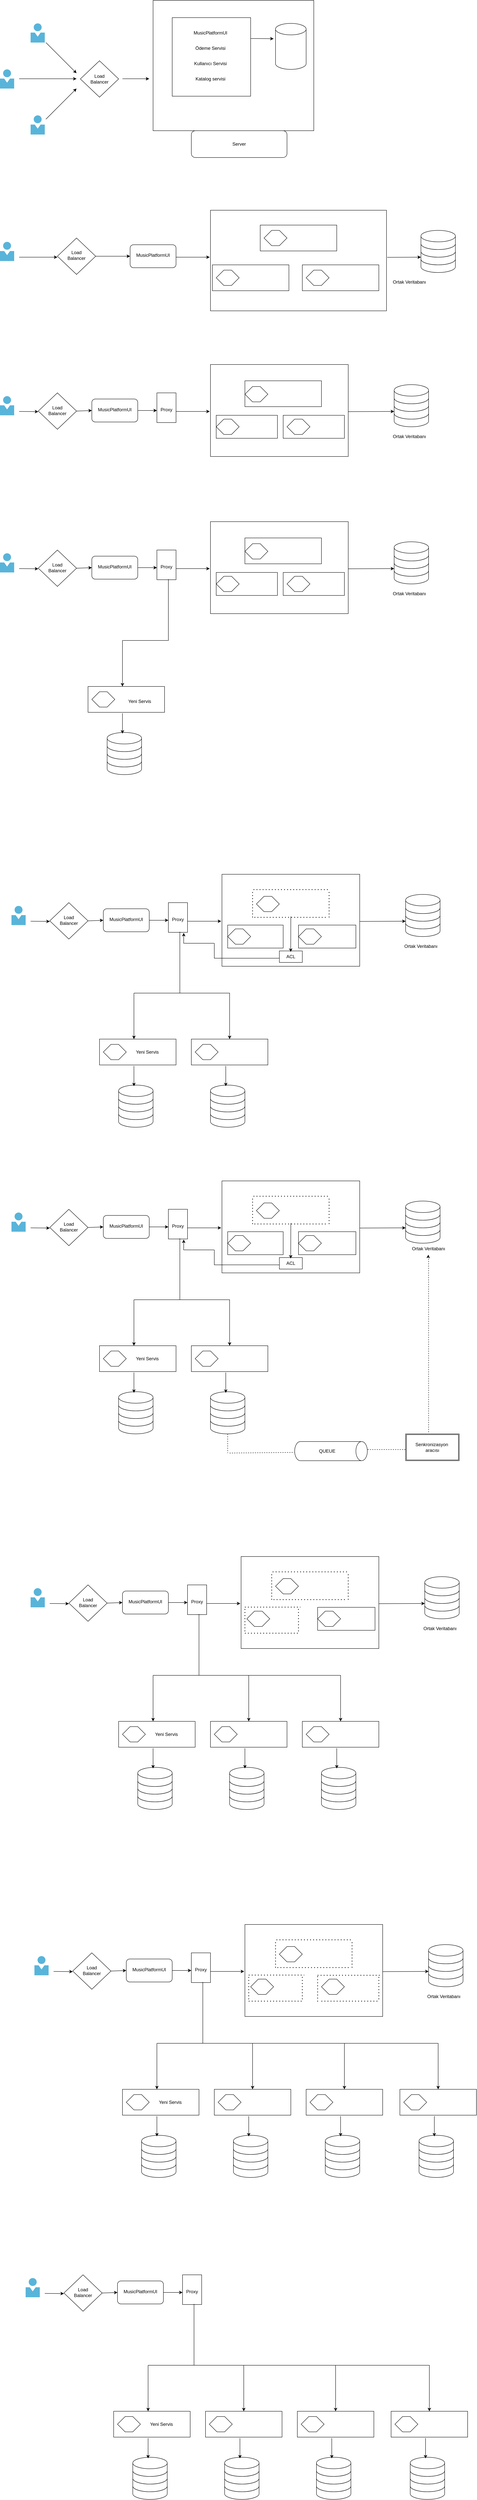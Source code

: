 <mxfile version="24.7.17">
  <diagram name="Sayfa -1" id="Ys54GYgmVwfszvAlZbU4">
    <mxGraphModel dx="2868" dy="1492" grid="1" gridSize="10" guides="1" tooltips="1" connect="1" arrows="1" fold="1" page="1" pageScale="1" pageWidth="827" pageHeight="1169" math="0" shadow="0">
      <root>
        <mxCell id="0" />
        <mxCell id="1" parent="0" />
        <mxCell id="o2QQQbmiS6fXcXFvUe6H-1" value="" style="image;sketch=0;aspect=fixed;html=1;points=[];align=center;fontSize=12;image=img/lib/mscae/Person.svg;" vertex="1" parent="1">
          <mxGeometry x="120" y="110" width="37" height="50" as="geometry" />
        </mxCell>
        <mxCell id="o2QQQbmiS6fXcXFvUe6H-2" value="" style="image;sketch=0;aspect=fixed;html=1;points=[];align=center;fontSize=12;image=img/lib/mscae/Person.svg;" vertex="1" parent="1">
          <mxGeometry x="40" y="230" width="37" height="50" as="geometry" />
        </mxCell>
        <mxCell id="o2QQQbmiS6fXcXFvUe6H-3" value="" style="image;sketch=0;aspect=fixed;html=1;points=[];align=center;fontSize=12;image=img/lib/mscae/Person.svg;" vertex="1" parent="1">
          <mxGeometry x="120" y="350" width="37" height="50" as="geometry" />
        </mxCell>
        <mxCell id="o2QQQbmiS6fXcXFvUe6H-4" value="" style="endArrow=classic;html=1;rounded=0;" edge="1" parent="1">
          <mxGeometry width="50" height="50" relative="1" as="geometry">
            <mxPoint x="90" y="254.5" as="sourcePoint" />
            <mxPoint x="240" y="254.5" as="targetPoint" />
          </mxGeometry>
        </mxCell>
        <mxCell id="o2QQQbmiS6fXcXFvUe6H-5" value="" style="endArrow=classic;html=1;rounded=0;" edge="1" parent="1">
          <mxGeometry width="50" height="50" relative="1" as="geometry">
            <mxPoint x="160" y="160" as="sourcePoint" />
            <mxPoint x="240" y="240" as="targetPoint" />
          </mxGeometry>
        </mxCell>
        <mxCell id="o2QQQbmiS6fXcXFvUe6H-6" value="" style="endArrow=classic;html=1;rounded=0;" edge="1" parent="1">
          <mxGeometry width="50" height="50" relative="1" as="geometry">
            <mxPoint x="160" y="360" as="sourcePoint" />
            <mxPoint x="240" y="280" as="targetPoint" />
          </mxGeometry>
        </mxCell>
        <mxCell id="o2QQQbmiS6fXcXFvUe6H-7" value="" style="rhombus;whiteSpace=wrap;html=1;" vertex="1" parent="1">
          <mxGeometry x="250" y="207.5" width="100" height="95" as="geometry" />
        </mxCell>
        <mxCell id="o2QQQbmiS6fXcXFvUe6H-8" value="Load Balancer" style="text;strokeColor=none;align=center;fillColor=none;html=1;verticalAlign=middle;whiteSpace=wrap;rounded=0;" vertex="1" parent="1">
          <mxGeometry x="270" y="240" width="60" height="30" as="geometry" />
        </mxCell>
        <mxCell id="o2QQQbmiS6fXcXFvUe6H-9" value="" style="endArrow=classic;html=1;rounded=0;" edge="1" parent="1">
          <mxGeometry width="50" height="50" relative="1" as="geometry">
            <mxPoint x="360" y="254.5" as="sourcePoint" />
            <mxPoint x="430" y="254.5" as="targetPoint" />
          </mxGeometry>
        </mxCell>
        <mxCell id="o2QQQbmiS6fXcXFvUe6H-22" value="" style="rounded=0;whiteSpace=wrap;html=1;" vertex="1" parent="1">
          <mxGeometry x="440" y="50" width="420" height="340" as="geometry" />
        </mxCell>
        <mxCell id="o2QQQbmiS6fXcXFvUe6H-24" value="" style="whiteSpace=wrap;html=1;aspect=fixed;" vertex="1" parent="1">
          <mxGeometry x="490" y="95" width="205" height="205" as="geometry" />
        </mxCell>
        <mxCell id="o2QQQbmiS6fXcXFvUe6H-25" value="Katalog servisi" style="text;strokeColor=none;align=center;fillColor=none;html=1;verticalAlign=middle;whiteSpace=wrap;rounded=0;" vertex="1" parent="1">
          <mxGeometry x="540" y="240" width="100" height="30" as="geometry" />
        </mxCell>
        <mxCell id="o2QQQbmiS6fXcXFvUe6H-26" value="MusicPlatformUI" style="text;strokeColor=none;align=center;fillColor=none;html=1;verticalAlign=middle;whiteSpace=wrap;rounded=0;" vertex="1" parent="1">
          <mxGeometry x="540" y="110" width="100" height="50" as="geometry" />
        </mxCell>
        <mxCell id="o2QQQbmiS6fXcXFvUe6H-27" value="Kullanıcı Servisi" style="text;strokeColor=none;align=center;fillColor=none;html=1;verticalAlign=middle;whiteSpace=wrap;rounded=0;" vertex="1" parent="1">
          <mxGeometry x="540" y="200" width="100" height="30" as="geometry" />
        </mxCell>
        <mxCell id="o2QQQbmiS6fXcXFvUe6H-28" value="Ödeme Servisi" style="text;strokeColor=none;align=center;fillColor=none;html=1;verticalAlign=middle;whiteSpace=wrap;rounded=0;" vertex="1" parent="1">
          <mxGeometry x="540" y="160" width="100" height="30" as="geometry" />
        </mxCell>
        <mxCell id="o2QQQbmiS6fXcXFvUe6H-29" value="" style="shape=cylinder3;whiteSpace=wrap;html=1;boundedLbl=1;backgroundOutline=1;size=15;" vertex="1" parent="1">
          <mxGeometry x="760" y="110" width="80" height="120" as="geometry" />
        </mxCell>
        <mxCell id="o2QQQbmiS6fXcXFvUe6H-30" value="" style="endArrow=classic;html=1;rounded=0;" edge="1" parent="1">
          <mxGeometry width="50" height="50" relative="1" as="geometry">
            <mxPoint x="695" y="149.5" as="sourcePoint" />
            <mxPoint x="755" y="150" as="targetPoint" />
            <Array as="points">
              <mxPoint x="705" y="149.5" />
            </Array>
          </mxGeometry>
        </mxCell>
        <mxCell id="o2QQQbmiS6fXcXFvUe6H-31" value="" style="rounded=1;whiteSpace=wrap;html=1;" vertex="1" parent="1">
          <mxGeometry x="540" y="390" width="250" height="70" as="geometry" />
        </mxCell>
        <mxCell id="o2QQQbmiS6fXcXFvUe6H-32" value="Server" style="text;strokeColor=none;align=center;fillColor=none;html=1;verticalAlign=middle;whiteSpace=wrap;rounded=0;" vertex="1" parent="1">
          <mxGeometry x="605" y="410" width="120" height="30" as="geometry" />
        </mxCell>
        <mxCell id="o2QQQbmiS6fXcXFvUe6H-33" value="" style="image;sketch=0;aspect=fixed;html=1;points=[];align=center;fontSize=12;image=img/lib/mscae/Person.svg;" vertex="1" parent="1">
          <mxGeometry x="40" y="680" width="37" height="50" as="geometry" />
        </mxCell>
        <mxCell id="o2QQQbmiS6fXcXFvUe6H-35" value="" style="endArrow=classic;html=1;rounded=0;" edge="1" parent="1">
          <mxGeometry width="50" height="50" relative="1" as="geometry">
            <mxPoint x="90" y="720" as="sourcePoint" />
            <mxPoint x="190" y="720" as="targetPoint" />
          </mxGeometry>
        </mxCell>
        <mxCell id="o2QQQbmiS6fXcXFvUe6H-36" value="" style="rounded=1;whiteSpace=wrap;html=1;" vertex="1" parent="1">
          <mxGeometry x="380" y="687.5" width="120" height="60" as="geometry" />
        </mxCell>
        <mxCell id="o2QQQbmiS6fXcXFvUe6H-37" value="" style="rhombus;whiteSpace=wrap;html=1;" vertex="1" parent="1">
          <mxGeometry x="190" y="670" width="100" height="95" as="geometry" />
        </mxCell>
        <mxCell id="o2QQQbmiS6fXcXFvUe6H-38" value="Load Balancer" style="text;strokeColor=none;align=center;fillColor=none;html=1;verticalAlign=middle;whiteSpace=wrap;rounded=0;" vertex="1" parent="1">
          <mxGeometry x="210" y="700" width="60" height="30" as="geometry" />
        </mxCell>
        <mxCell id="o2QQQbmiS6fXcXFvUe6H-39" value="" style="endArrow=classic;html=1;rounded=0;exitX=1;exitY=0.5;exitDx=0;exitDy=0;entryX=0;entryY=0.5;entryDx=0;entryDy=0;" edge="1" parent="1" source="o2QQQbmiS6fXcXFvUe6H-37" target="o2QQQbmiS6fXcXFvUe6H-36">
          <mxGeometry width="50" height="50" relative="1" as="geometry">
            <mxPoint x="500" y="940" as="sourcePoint" />
            <mxPoint x="550" y="890" as="targetPoint" />
          </mxGeometry>
        </mxCell>
        <mxCell id="o2QQQbmiS6fXcXFvUe6H-40" value="MusicPlatformUI" style="text;strokeColor=none;align=center;fillColor=none;html=1;verticalAlign=middle;whiteSpace=wrap;rounded=0;" vertex="1" parent="1">
          <mxGeometry x="410" y="700" width="60" height="30" as="geometry" />
        </mxCell>
        <mxCell id="o2QQQbmiS6fXcXFvUe6H-41" value="" style="rounded=0;whiteSpace=wrap;html=1;" vertex="1" parent="1">
          <mxGeometry x="590" y="597.5" width="460" height="262.5" as="geometry" />
        </mxCell>
        <mxCell id="o2QQQbmiS6fXcXFvUe6H-42" value="" style="shape=cylinder3;whiteSpace=wrap;html=1;boundedLbl=1;backgroundOutline=1;size=15;" vertex="1" parent="1">
          <mxGeometry x="1140" y="710" width="90" height="50" as="geometry" />
        </mxCell>
        <mxCell id="o2QQQbmiS6fXcXFvUe6H-43" value="" style="shape=cylinder3;whiteSpace=wrap;html=1;boundedLbl=1;backgroundOutline=1;size=15;" vertex="1" parent="1">
          <mxGeometry x="1140" y="690" width="90" height="50" as="geometry" />
        </mxCell>
        <mxCell id="o2QQQbmiS6fXcXFvUe6H-44" value="" style="shape=cylinder3;whiteSpace=wrap;html=1;boundedLbl=1;backgroundOutline=1;size=15;" vertex="1" parent="1">
          <mxGeometry x="1140" y="670" width="90" height="50" as="geometry" />
        </mxCell>
        <mxCell id="o2QQQbmiS6fXcXFvUe6H-46" value="" style="shape=cylinder3;whiteSpace=wrap;html=1;boundedLbl=1;backgroundOutline=1;size=15;" vertex="1" parent="1">
          <mxGeometry x="1140" y="650" width="90" height="50" as="geometry" />
        </mxCell>
        <mxCell id="o2QQQbmiS6fXcXFvUe6H-47" value="" style="endArrow=classic;html=1;rounded=0;" edge="1" parent="1">
          <mxGeometry width="50" height="50" relative="1" as="geometry">
            <mxPoint x="500" y="720" as="sourcePoint" />
            <mxPoint x="588" y="720" as="targetPoint" />
          </mxGeometry>
        </mxCell>
        <mxCell id="o2QQQbmiS6fXcXFvUe6H-48" value="" style="endArrow=classic;html=1;rounded=0;exitX=1.004;exitY=0.468;exitDx=0;exitDy=0;exitPerimeter=0;" edge="1" parent="1" source="o2QQQbmiS6fXcXFvUe6H-41">
          <mxGeometry width="50" height="50" relative="1" as="geometry">
            <mxPoint x="1060" y="720" as="sourcePoint" />
            <mxPoint x="1140" y="720" as="targetPoint" />
          </mxGeometry>
        </mxCell>
        <mxCell id="o2QQQbmiS6fXcXFvUe6H-52" value="Ortak Veritabanı" style="text;strokeColor=none;align=center;fillColor=none;html=1;verticalAlign=middle;whiteSpace=wrap;rounded=0;" vertex="1" parent="1">
          <mxGeometry x="1060" y="760" width="100" height="50" as="geometry" />
        </mxCell>
        <mxCell id="o2QQQbmiS6fXcXFvUe6H-70" value="" style="image;sketch=0;aspect=fixed;html=1;points=[];align=center;fontSize=12;image=img/lib/mscae/Person.svg;" vertex="1" parent="1">
          <mxGeometry x="40" y="1082.5" width="37" height="50" as="geometry" />
        </mxCell>
        <mxCell id="o2QQQbmiS6fXcXFvUe6H-71" value="" style="endArrow=classic;html=1;rounded=0;" edge="1" parent="1">
          <mxGeometry width="50" height="50" relative="1" as="geometry">
            <mxPoint x="90" y="1122.5" as="sourcePoint" />
            <mxPoint x="140" y="1123" as="targetPoint" />
          </mxGeometry>
        </mxCell>
        <mxCell id="o2QQQbmiS6fXcXFvUe6H-72" value="" style="rounded=1;whiteSpace=wrap;html=1;" vertex="1" parent="1">
          <mxGeometry x="280" y="1090" width="120" height="60" as="geometry" />
        </mxCell>
        <mxCell id="o2QQQbmiS6fXcXFvUe6H-73" value="" style="rhombus;whiteSpace=wrap;html=1;" vertex="1" parent="1">
          <mxGeometry x="140" y="1074" width="100" height="95" as="geometry" />
        </mxCell>
        <mxCell id="o2QQQbmiS6fXcXFvUe6H-74" value="Load Balancer" style="text;strokeColor=none;align=center;fillColor=none;html=1;verticalAlign=middle;whiteSpace=wrap;rounded=0;" vertex="1" parent="1">
          <mxGeometry x="160" y="1105" width="60" height="30" as="geometry" />
        </mxCell>
        <mxCell id="o2QQQbmiS6fXcXFvUe6H-75" value="" style="endArrow=classic;html=1;rounded=0;exitX=1;exitY=0.5;exitDx=0;exitDy=0;entryX=0;entryY=0.5;entryDx=0;entryDy=0;" edge="1" source="o2QQQbmiS6fXcXFvUe6H-73" target="o2QQQbmiS6fXcXFvUe6H-72" parent="1">
          <mxGeometry width="50" height="50" relative="1" as="geometry">
            <mxPoint x="500" y="1342.5" as="sourcePoint" />
            <mxPoint x="290" y="1130" as="targetPoint" />
            <Array as="points" />
          </mxGeometry>
        </mxCell>
        <mxCell id="o2QQQbmiS6fXcXFvUe6H-76" value="MusicPlatformUI" style="text;strokeColor=none;align=center;fillColor=none;html=1;verticalAlign=middle;whiteSpace=wrap;rounded=0;" vertex="1" parent="1">
          <mxGeometry x="310" y="1102.5" width="60" height="30" as="geometry" />
        </mxCell>
        <mxCell id="o2QQQbmiS6fXcXFvUe6H-77" value="" style="rounded=0;whiteSpace=wrap;html=1;" vertex="1" parent="1">
          <mxGeometry x="590" y="1000" width="360" height="240" as="geometry" />
        </mxCell>
        <mxCell id="o2QQQbmiS6fXcXFvUe6H-78" value="" style="shape=cylinder3;whiteSpace=wrap;html=1;boundedLbl=1;backgroundOutline=1;size=15;" vertex="1" parent="1">
          <mxGeometry x="1070" y="1112.5" width="90" height="50" as="geometry" />
        </mxCell>
        <mxCell id="o2QQQbmiS6fXcXFvUe6H-79" value="" style="shape=cylinder3;whiteSpace=wrap;html=1;boundedLbl=1;backgroundOutline=1;size=15;" vertex="1" parent="1">
          <mxGeometry x="1070" y="1092.5" width="90" height="50" as="geometry" />
        </mxCell>
        <mxCell id="o2QQQbmiS6fXcXFvUe6H-80" value="" style="shape=cylinder3;whiteSpace=wrap;html=1;boundedLbl=1;backgroundOutline=1;size=15;" vertex="1" parent="1">
          <mxGeometry x="1070" y="1072.5" width="90" height="50" as="geometry" />
        </mxCell>
        <mxCell id="o2QQQbmiS6fXcXFvUe6H-81" value="" style="shape=cylinder3;whiteSpace=wrap;html=1;boundedLbl=1;backgroundOutline=1;size=15;" vertex="1" parent="1">
          <mxGeometry x="1070" y="1052.5" width="90" height="50" as="geometry" />
        </mxCell>
        <mxCell id="o2QQQbmiS6fXcXFvUe6H-82" value="" style="endArrow=classic;html=1;rounded=0;" edge="1" parent="1">
          <mxGeometry width="50" height="50" relative="1" as="geometry">
            <mxPoint x="500" y="1122.5" as="sourcePoint" />
            <mxPoint x="588" y="1122.5" as="targetPoint" />
          </mxGeometry>
        </mxCell>
        <mxCell id="o2QQQbmiS6fXcXFvUe6H-83" value="" style="endArrow=classic;html=1;rounded=0;" edge="1" parent="1">
          <mxGeometry width="50" height="50" relative="1" as="geometry">
            <mxPoint x="950" y="1123" as="sourcePoint" />
            <mxPoint x="1070" y="1122.5" as="targetPoint" />
          </mxGeometry>
        </mxCell>
        <mxCell id="o2QQQbmiS6fXcXFvUe6H-87" value="Ortak Veritabanı" style="text;strokeColor=none;align=center;fillColor=none;html=1;verticalAlign=middle;whiteSpace=wrap;rounded=0;" vertex="1" parent="1">
          <mxGeometry x="1060" y="1162.5" width="100" height="50" as="geometry" />
        </mxCell>
        <mxCell id="o2QQQbmiS6fXcXFvUe6H-88" value="" style="rounded=0;whiteSpace=wrap;html=1;" vertex="1" parent="1">
          <mxGeometry x="450" y="1074" width="50" height="77.5" as="geometry" />
        </mxCell>
        <mxCell id="o2QQQbmiS6fXcXFvUe6H-89" value="" style="endArrow=classic;html=1;rounded=0;entryX=0;entryY=0.594;entryDx=0;entryDy=0;entryPerimeter=0;" edge="1" parent="1" target="o2QQQbmiS6fXcXFvUe6H-88">
          <mxGeometry width="50" height="50" relative="1" as="geometry">
            <mxPoint x="400" y="1120" as="sourcePoint" />
            <mxPoint x="440" y="1120" as="targetPoint" />
          </mxGeometry>
        </mxCell>
        <mxCell id="o2QQQbmiS6fXcXFvUe6H-90" value="Proxy" style="text;strokeColor=none;align=center;fillColor=none;html=1;verticalAlign=middle;whiteSpace=wrap;rounded=0;" vertex="1" parent="1">
          <mxGeometry x="445" y="1102.5" width="60" height="30" as="geometry" />
        </mxCell>
        <mxCell id="o2QQQbmiS6fXcXFvUe6H-91" value="" style="rounded=0;whiteSpace=wrap;html=1;" vertex="1" parent="1">
          <mxGeometry x="605" y="1132.5" width="160" height="60" as="geometry" />
        </mxCell>
        <mxCell id="o2QQQbmiS6fXcXFvUe6H-92" value="" style="shape=hexagon;perimeter=hexagonPerimeter2;whiteSpace=wrap;html=1;fixedSize=1;" vertex="1" parent="1">
          <mxGeometry x="605" y="1142.5" width="60" height="40" as="geometry" />
        </mxCell>
        <mxCell id="o2QQQbmiS6fXcXFvUe6H-96" value="" style="rounded=0;whiteSpace=wrap;html=1;" vertex="1" parent="1">
          <mxGeometry x="680" y="1042.5" width="200" height="67.5" as="geometry" />
        </mxCell>
        <mxCell id="o2QQQbmiS6fXcXFvUe6H-97" value="" style="shape=hexagon;perimeter=hexagonPerimeter2;whiteSpace=wrap;html=1;fixedSize=1;" vertex="1" parent="1">
          <mxGeometry x="680" y="1057.5" width="60" height="40" as="geometry" />
        </mxCell>
        <mxCell id="o2QQQbmiS6fXcXFvUe6H-98" value="" style="rounded=0;whiteSpace=wrap;html=1;" vertex="1" parent="1">
          <mxGeometry x="780" y="1132.5" width="160" height="60" as="geometry" />
        </mxCell>
        <mxCell id="o2QQQbmiS6fXcXFvUe6H-99" value="" style="shape=hexagon;perimeter=hexagonPerimeter2;whiteSpace=wrap;html=1;fixedSize=1;" vertex="1" parent="1">
          <mxGeometry x="790" y="1142.5" width="60" height="40" as="geometry" />
        </mxCell>
        <mxCell id="o2QQQbmiS6fXcXFvUe6H-100" value="" style="image;sketch=0;aspect=fixed;html=1;points=[];align=center;fontSize=12;image=img/lib/mscae/Person.svg;" vertex="1" parent="1">
          <mxGeometry x="40" y="1492.5" width="37" height="50" as="geometry" />
        </mxCell>
        <mxCell id="o2QQQbmiS6fXcXFvUe6H-101" value="" style="endArrow=classic;html=1;rounded=0;" edge="1" parent="1">
          <mxGeometry width="50" height="50" relative="1" as="geometry">
            <mxPoint x="90" y="1532.5" as="sourcePoint" />
            <mxPoint x="140" y="1533" as="targetPoint" />
          </mxGeometry>
        </mxCell>
        <mxCell id="o2QQQbmiS6fXcXFvUe6H-102" value="" style="rounded=1;whiteSpace=wrap;html=1;" vertex="1" parent="1">
          <mxGeometry x="280" y="1500" width="120" height="60" as="geometry" />
        </mxCell>
        <mxCell id="o2QQQbmiS6fXcXFvUe6H-103" value="" style="rhombus;whiteSpace=wrap;html=1;" vertex="1" parent="1">
          <mxGeometry x="140" y="1484" width="100" height="95" as="geometry" />
        </mxCell>
        <mxCell id="o2QQQbmiS6fXcXFvUe6H-104" value="Load Balancer" style="text;strokeColor=none;align=center;fillColor=none;html=1;verticalAlign=middle;whiteSpace=wrap;rounded=0;" vertex="1" parent="1">
          <mxGeometry x="160" y="1515" width="60" height="30" as="geometry" />
        </mxCell>
        <mxCell id="o2QQQbmiS6fXcXFvUe6H-105" value="" style="endArrow=classic;html=1;rounded=0;exitX=1;exitY=0.5;exitDx=0;exitDy=0;entryX=0;entryY=0.5;entryDx=0;entryDy=0;" edge="1" source="o2QQQbmiS6fXcXFvUe6H-103" target="o2QQQbmiS6fXcXFvUe6H-102" parent="1">
          <mxGeometry width="50" height="50" relative="1" as="geometry">
            <mxPoint x="500" y="1752.5" as="sourcePoint" />
            <mxPoint x="290" y="1540" as="targetPoint" />
            <Array as="points" />
          </mxGeometry>
        </mxCell>
        <mxCell id="o2QQQbmiS6fXcXFvUe6H-106" value="MusicPlatformUI" style="text;strokeColor=none;align=center;fillColor=none;html=1;verticalAlign=middle;whiteSpace=wrap;rounded=0;" vertex="1" parent="1">
          <mxGeometry x="310" y="1512.5" width="60" height="30" as="geometry" />
        </mxCell>
        <mxCell id="o2QQQbmiS6fXcXFvUe6H-107" value="" style="rounded=0;whiteSpace=wrap;html=1;" vertex="1" parent="1">
          <mxGeometry x="590" y="1410" width="360" height="240" as="geometry" />
        </mxCell>
        <mxCell id="o2QQQbmiS6fXcXFvUe6H-108" value="" style="shape=cylinder3;whiteSpace=wrap;html=1;boundedLbl=1;backgroundOutline=1;size=15;" vertex="1" parent="1">
          <mxGeometry x="1070" y="1522.5" width="90" height="50" as="geometry" />
        </mxCell>
        <mxCell id="o2QQQbmiS6fXcXFvUe6H-109" value="" style="shape=cylinder3;whiteSpace=wrap;html=1;boundedLbl=1;backgroundOutline=1;size=15;" vertex="1" parent="1">
          <mxGeometry x="1070" y="1502.5" width="90" height="50" as="geometry" />
        </mxCell>
        <mxCell id="o2QQQbmiS6fXcXFvUe6H-110" value="" style="shape=cylinder3;whiteSpace=wrap;html=1;boundedLbl=1;backgroundOutline=1;size=15;" vertex="1" parent="1">
          <mxGeometry x="1070" y="1482.5" width="90" height="50" as="geometry" />
        </mxCell>
        <mxCell id="o2QQQbmiS6fXcXFvUe6H-111" value="" style="shape=cylinder3;whiteSpace=wrap;html=1;boundedLbl=1;backgroundOutline=1;size=15;" vertex="1" parent="1">
          <mxGeometry x="1070" y="1462.5" width="90" height="50" as="geometry" />
        </mxCell>
        <mxCell id="o2QQQbmiS6fXcXFvUe6H-112" value="" style="endArrow=classic;html=1;rounded=0;" edge="1" parent="1">
          <mxGeometry width="50" height="50" relative="1" as="geometry">
            <mxPoint x="500" y="1532.5" as="sourcePoint" />
            <mxPoint x="588" y="1532.5" as="targetPoint" />
          </mxGeometry>
        </mxCell>
        <mxCell id="o2QQQbmiS6fXcXFvUe6H-113" value="" style="endArrow=classic;html=1;rounded=0;" edge="1" parent="1">
          <mxGeometry width="50" height="50" relative="1" as="geometry">
            <mxPoint x="950" y="1533" as="sourcePoint" />
            <mxPoint x="1070" y="1532.5" as="targetPoint" />
          </mxGeometry>
        </mxCell>
        <mxCell id="o2QQQbmiS6fXcXFvUe6H-114" value="Ortak Veritabanı" style="text;strokeColor=none;align=center;fillColor=none;html=1;verticalAlign=middle;whiteSpace=wrap;rounded=0;" vertex="1" parent="1">
          <mxGeometry x="1060" y="1572.5" width="100" height="50" as="geometry" />
        </mxCell>
        <mxCell id="o2QQQbmiS6fXcXFvUe6H-115" value="" style="rounded=0;whiteSpace=wrap;html=1;" vertex="1" parent="1">
          <mxGeometry x="450" y="1484" width="50" height="77.5" as="geometry" />
        </mxCell>
        <mxCell id="o2QQQbmiS6fXcXFvUe6H-116" value="" style="endArrow=classic;html=1;rounded=0;entryX=0;entryY=0.594;entryDx=0;entryDy=0;entryPerimeter=0;" edge="1" target="o2QQQbmiS6fXcXFvUe6H-115" parent="1">
          <mxGeometry width="50" height="50" relative="1" as="geometry">
            <mxPoint x="400" y="1530" as="sourcePoint" />
            <mxPoint x="440" y="1530" as="targetPoint" />
          </mxGeometry>
        </mxCell>
        <mxCell id="o2QQQbmiS6fXcXFvUe6H-117" value="Proxy" style="text;strokeColor=none;align=center;fillColor=none;html=1;verticalAlign=middle;whiteSpace=wrap;rounded=0;" vertex="1" parent="1">
          <mxGeometry x="445" y="1512.5" width="60" height="30" as="geometry" />
        </mxCell>
        <mxCell id="o2QQQbmiS6fXcXFvUe6H-118" value="" style="rounded=0;whiteSpace=wrap;html=1;" vertex="1" parent="1">
          <mxGeometry x="605" y="1542.5" width="160" height="60" as="geometry" />
        </mxCell>
        <mxCell id="o2QQQbmiS6fXcXFvUe6H-119" value="" style="shape=hexagon;perimeter=hexagonPerimeter2;whiteSpace=wrap;html=1;fixedSize=1;" vertex="1" parent="1">
          <mxGeometry x="605" y="1552.5" width="60" height="40" as="geometry" />
        </mxCell>
        <mxCell id="o2QQQbmiS6fXcXFvUe6H-120" value="" style="rounded=0;whiteSpace=wrap;html=1;" vertex="1" parent="1">
          <mxGeometry x="680" y="1452.5" width="200" height="67.5" as="geometry" />
        </mxCell>
        <mxCell id="o2QQQbmiS6fXcXFvUe6H-121" value="" style="shape=hexagon;perimeter=hexagonPerimeter2;whiteSpace=wrap;html=1;fixedSize=1;" vertex="1" parent="1">
          <mxGeometry x="680" y="1467.5" width="60" height="40" as="geometry" />
        </mxCell>
        <mxCell id="o2QQQbmiS6fXcXFvUe6H-122" value="" style="rounded=0;whiteSpace=wrap;html=1;" vertex="1" parent="1">
          <mxGeometry x="780" y="1542.5" width="160" height="60" as="geometry" />
        </mxCell>
        <mxCell id="o2QQQbmiS6fXcXFvUe6H-123" value="" style="shape=hexagon;perimeter=hexagonPerimeter2;whiteSpace=wrap;html=1;fixedSize=1;" vertex="1" parent="1">
          <mxGeometry x="790" y="1552.5" width="60" height="40" as="geometry" />
        </mxCell>
        <mxCell id="o2QQQbmiS6fXcXFvUe6H-125" value="" style="endArrow=none;html=1;rounded=0;exitX=0.6;exitY=0.981;exitDx=0;exitDy=0;exitPerimeter=0;" edge="1" parent="1" source="o2QQQbmiS6fXcXFvUe6H-115">
          <mxGeometry width="50" height="50" relative="1" as="geometry">
            <mxPoint x="480" y="1570" as="sourcePoint" />
            <mxPoint x="360" y="1720" as="targetPoint" />
            <Array as="points">
              <mxPoint x="480" y="1720" />
            </Array>
          </mxGeometry>
        </mxCell>
        <mxCell id="o2QQQbmiS6fXcXFvUe6H-126" value="" style="endArrow=classic;html=1;rounded=0;" edge="1" parent="1">
          <mxGeometry width="50" height="50" relative="1" as="geometry">
            <mxPoint x="360" y="1720" as="sourcePoint" />
            <mxPoint x="360" y="1840" as="targetPoint" />
          </mxGeometry>
        </mxCell>
        <mxCell id="o2QQQbmiS6fXcXFvUe6H-130" value="" style="rounded=0;whiteSpace=wrap;html=1;" vertex="1" parent="1">
          <mxGeometry x="270" y="1840" width="200" height="67.5" as="geometry" />
        </mxCell>
        <mxCell id="o2QQQbmiS6fXcXFvUe6H-131" value="" style="shape=hexagon;perimeter=hexagonPerimeter2;whiteSpace=wrap;html=1;fixedSize=1;" vertex="1" parent="1">
          <mxGeometry x="280" y="1853.75" width="60" height="40" as="geometry" />
        </mxCell>
        <mxCell id="o2QQQbmiS6fXcXFvUe6H-134" value="Yeni Servis" style="text;strokeColor=none;align=center;fillColor=none;html=1;verticalAlign=middle;whiteSpace=wrap;rounded=0;" vertex="1" parent="1">
          <mxGeometry x="360" y="1863.75" width="90" height="30" as="geometry" />
        </mxCell>
        <mxCell id="o2QQQbmiS6fXcXFvUe6H-135" value="" style="shape=cylinder3;whiteSpace=wrap;html=1;boundedLbl=1;backgroundOutline=1;size=15;" vertex="1" parent="1">
          <mxGeometry x="320" y="2020" width="90" height="50" as="geometry" />
        </mxCell>
        <mxCell id="o2QQQbmiS6fXcXFvUe6H-136" value="" style="shape=cylinder3;whiteSpace=wrap;html=1;boundedLbl=1;backgroundOutline=1;size=15;" vertex="1" parent="1">
          <mxGeometry x="320" y="2000" width="90" height="50" as="geometry" />
        </mxCell>
        <mxCell id="o2QQQbmiS6fXcXFvUe6H-137" value="" style="shape=cylinder3;whiteSpace=wrap;html=1;boundedLbl=1;backgroundOutline=1;size=15;" vertex="1" parent="1">
          <mxGeometry x="320" y="1980" width="90" height="50" as="geometry" />
        </mxCell>
        <mxCell id="o2QQQbmiS6fXcXFvUe6H-138" value="" style="shape=cylinder3;whiteSpace=wrap;html=1;boundedLbl=1;backgroundOutline=1;size=15;" vertex="1" parent="1">
          <mxGeometry x="320" y="1960" width="90" height="50" as="geometry" />
        </mxCell>
        <mxCell id="o2QQQbmiS6fXcXFvUe6H-139" value="" style="endArrow=classic;html=1;rounded=0;" edge="1" parent="1">
          <mxGeometry width="50" height="50" relative="1" as="geometry">
            <mxPoint x="360" y="1910" as="sourcePoint" />
            <mxPoint x="360" y="1963" as="targetPoint" />
          </mxGeometry>
        </mxCell>
        <mxCell id="o2QQQbmiS6fXcXFvUe6H-140" value="" style="rounded=0;whiteSpace=wrap;html=1;" vertex="1" parent="1">
          <mxGeometry x="595" y="740" width="200" height="67.5" as="geometry" />
        </mxCell>
        <mxCell id="o2QQQbmiS6fXcXFvUe6H-141" value="" style="shape=hexagon;perimeter=hexagonPerimeter2;whiteSpace=wrap;html=1;fixedSize=1;" vertex="1" parent="1">
          <mxGeometry x="605" y="753.75" width="60" height="40" as="geometry" />
        </mxCell>
        <mxCell id="o2QQQbmiS6fXcXFvUe6H-143" value="" style="rounded=0;whiteSpace=wrap;html=1;" vertex="1" parent="1">
          <mxGeometry x="830" y="740" width="200" height="67.5" as="geometry" />
        </mxCell>
        <mxCell id="o2QQQbmiS6fXcXFvUe6H-144" value="" style="shape=hexagon;perimeter=hexagonPerimeter2;whiteSpace=wrap;html=1;fixedSize=1;" vertex="1" parent="1">
          <mxGeometry x="840" y="753.75" width="60" height="40" as="geometry" />
        </mxCell>
        <mxCell id="o2QQQbmiS6fXcXFvUe6H-145" value="" style="rounded=0;whiteSpace=wrap;html=1;" vertex="1" parent="1">
          <mxGeometry x="720" y="636.25" width="200" height="67.5" as="geometry" />
        </mxCell>
        <mxCell id="o2QQQbmiS6fXcXFvUe6H-146" value="" style="shape=hexagon;perimeter=hexagonPerimeter2;whiteSpace=wrap;html=1;fixedSize=1;" vertex="1" parent="1">
          <mxGeometry x="730" y="650" width="60" height="40" as="geometry" />
        </mxCell>
        <mxCell id="o2QQQbmiS6fXcXFvUe6H-148" value="" style="image;sketch=0;aspect=fixed;html=1;points=[];align=center;fontSize=12;image=img/lib/mscae/Person.svg;" vertex="1" parent="1">
          <mxGeometry x="70" y="2412.5" width="37" height="50" as="geometry" />
        </mxCell>
        <mxCell id="o2QQQbmiS6fXcXFvUe6H-149" value="" style="endArrow=classic;html=1;rounded=0;" edge="1" parent="1">
          <mxGeometry width="50" height="50" relative="1" as="geometry">
            <mxPoint x="120" y="2452.5" as="sourcePoint" />
            <mxPoint x="170" y="2453" as="targetPoint" />
          </mxGeometry>
        </mxCell>
        <mxCell id="o2QQQbmiS6fXcXFvUe6H-150" value="" style="rounded=1;whiteSpace=wrap;html=1;" vertex="1" parent="1">
          <mxGeometry x="310" y="2420" width="120" height="60" as="geometry" />
        </mxCell>
        <mxCell id="o2QQQbmiS6fXcXFvUe6H-151" value="" style="rhombus;whiteSpace=wrap;html=1;" vertex="1" parent="1">
          <mxGeometry x="170" y="2404" width="100" height="95" as="geometry" />
        </mxCell>
        <mxCell id="o2QQQbmiS6fXcXFvUe6H-152" value="Load Balancer" style="text;strokeColor=none;align=center;fillColor=none;html=1;verticalAlign=middle;whiteSpace=wrap;rounded=0;" vertex="1" parent="1">
          <mxGeometry x="190" y="2435" width="60" height="30" as="geometry" />
        </mxCell>
        <mxCell id="o2QQQbmiS6fXcXFvUe6H-153" value="" style="endArrow=classic;html=1;rounded=0;exitX=1;exitY=0.5;exitDx=0;exitDy=0;entryX=0;entryY=0.5;entryDx=0;entryDy=0;" edge="1" source="o2QQQbmiS6fXcXFvUe6H-151" target="o2QQQbmiS6fXcXFvUe6H-150" parent="1">
          <mxGeometry width="50" height="50" relative="1" as="geometry">
            <mxPoint x="530" y="2672.5" as="sourcePoint" />
            <mxPoint x="320" y="2460" as="targetPoint" />
            <Array as="points" />
          </mxGeometry>
        </mxCell>
        <mxCell id="o2QQQbmiS6fXcXFvUe6H-154" value="MusicPlatformUI" style="text;strokeColor=none;align=center;fillColor=none;html=1;verticalAlign=middle;whiteSpace=wrap;rounded=0;" vertex="1" parent="1">
          <mxGeometry x="340" y="2432.5" width="60" height="30" as="geometry" />
        </mxCell>
        <mxCell id="o2QQQbmiS6fXcXFvUe6H-155" value="" style="rounded=0;whiteSpace=wrap;html=1;" vertex="1" parent="1">
          <mxGeometry x="620" y="2330" width="360" height="240" as="geometry" />
        </mxCell>
        <mxCell id="o2QQQbmiS6fXcXFvUe6H-156" value="" style="shape=cylinder3;whiteSpace=wrap;html=1;boundedLbl=1;backgroundOutline=1;size=15;" vertex="1" parent="1">
          <mxGeometry x="1100" y="2442.5" width="90" height="50" as="geometry" />
        </mxCell>
        <mxCell id="o2QQQbmiS6fXcXFvUe6H-157" value="" style="shape=cylinder3;whiteSpace=wrap;html=1;boundedLbl=1;backgroundOutline=1;size=15;" vertex="1" parent="1">
          <mxGeometry x="1100" y="2422.5" width="90" height="50" as="geometry" />
        </mxCell>
        <mxCell id="o2QQQbmiS6fXcXFvUe6H-158" value="" style="shape=cylinder3;whiteSpace=wrap;html=1;boundedLbl=1;backgroundOutline=1;size=15;" vertex="1" parent="1">
          <mxGeometry x="1100" y="2402.5" width="90" height="50" as="geometry" />
        </mxCell>
        <mxCell id="o2QQQbmiS6fXcXFvUe6H-159" value="" style="shape=cylinder3;whiteSpace=wrap;html=1;boundedLbl=1;backgroundOutline=1;size=15;" vertex="1" parent="1">
          <mxGeometry x="1100" y="2382.5" width="90" height="50" as="geometry" />
        </mxCell>
        <mxCell id="o2QQQbmiS6fXcXFvUe6H-160" value="" style="endArrow=classic;html=1;rounded=0;" edge="1" parent="1">
          <mxGeometry width="50" height="50" relative="1" as="geometry">
            <mxPoint x="530" y="2452.5" as="sourcePoint" />
            <mxPoint x="618" y="2452.5" as="targetPoint" />
          </mxGeometry>
        </mxCell>
        <mxCell id="o2QQQbmiS6fXcXFvUe6H-161" value="" style="endArrow=classic;html=1;rounded=0;" edge="1" parent="1">
          <mxGeometry width="50" height="50" relative="1" as="geometry">
            <mxPoint x="980" y="2453" as="sourcePoint" />
            <mxPoint x="1100" y="2452.5" as="targetPoint" />
          </mxGeometry>
        </mxCell>
        <mxCell id="o2QQQbmiS6fXcXFvUe6H-162" value="Ortak Veritabanı" style="text;strokeColor=none;align=center;fillColor=none;html=1;verticalAlign=middle;whiteSpace=wrap;rounded=0;" vertex="1" parent="1">
          <mxGeometry x="1090" y="2492.5" width="100" height="50" as="geometry" />
        </mxCell>
        <mxCell id="o2QQQbmiS6fXcXFvUe6H-163" value="" style="rounded=0;whiteSpace=wrap;html=1;" vertex="1" parent="1">
          <mxGeometry x="480" y="2404" width="50" height="77.5" as="geometry" />
        </mxCell>
        <mxCell id="o2QQQbmiS6fXcXFvUe6H-164" value="" style="endArrow=classic;html=1;rounded=0;entryX=0;entryY=0.594;entryDx=0;entryDy=0;entryPerimeter=0;" edge="1" target="o2QQQbmiS6fXcXFvUe6H-163" parent="1">
          <mxGeometry width="50" height="50" relative="1" as="geometry">
            <mxPoint x="430" y="2450" as="sourcePoint" />
            <mxPoint x="470" y="2450" as="targetPoint" />
          </mxGeometry>
        </mxCell>
        <mxCell id="o2QQQbmiS6fXcXFvUe6H-165" value="Proxy" style="text;strokeColor=none;align=center;fillColor=none;html=1;verticalAlign=middle;whiteSpace=wrap;rounded=0;" vertex="1" parent="1">
          <mxGeometry x="475" y="2432.5" width="60" height="30" as="geometry" />
        </mxCell>
        <mxCell id="o2QQQbmiS6fXcXFvUe6H-166" value="" style="rounded=0;whiteSpace=wrap;html=1;" vertex="1" parent="1">
          <mxGeometry x="635" y="2462.5" width="145" height="60" as="geometry" />
        </mxCell>
        <mxCell id="o2QQQbmiS6fXcXFvUe6H-167" value="" style="shape=hexagon;perimeter=hexagonPerimeter2;whiteSpace=wrap;html=1;fixedSize=1;" vertex="1" parent="1">
          <mxGeometry x="635" y="2472.5" width="60" height="40" as="geometry" />
        </mxCell>
        <mxCell id="o2QQQbmiS6fXcXFvUe6H-169" value="" style="shape=hexagon;perimeter=hexagonPerimeter2;whiteSpace=wrap;html=1;fixedSize=1;" vertex="1" parent="1">
          <mxGeometry x="710" y="2387.5" width="60" height="40" as="geometry" />
        </mxCell>
        <mxCell id="o2QQQbmiS6fXcXFvUe6H-170" value="" style="rounded=0;whiteSpace=wrap;html=1;" vertex="1" parent="1">
          <mxGeometry x="820" y="2462.5" width="150" height="60" as="geometry" />
        </mxCell>
        <mxCell id="o2QQQbmiS6fXcXFvUe6H-171" value="" style="shape=hexagon;perimeter=hexagonPerimeter2;whiteSpace=wrap;html=1;fixedSize=1;" vertex="1" parent="1">
          <mxGeometry x="820" y="2472.5" width="60" height="40" as="geometry" />
        </mxCell>
        <mxCell id="o2QQQbmiS6fXcXFvUe6H-172" value="" style="endArrow=none;html=1;rounded=0;exitX=0.6;exitY=0.981;exitDx=0;exitDy=0;exitPerimeter=0;" edge="1" source="o2QQQbmiS6fXcXFvUe6H-163" parent="1">
          <mxGeometry width="50" height="50" relative="1" as="geometry">
            <mxPoint x="510" y="2490" as="sourcePoint" />
            <mxPoint x="390" y="2640" as="targetPoint" />
            <Array as="points">
              <mxPoint x="510" y="2640" />
            </Array>
          </mxGeometry>
        </mxCell>
        <mxCell id="o2QQQbmiS6fXcXFvUe6H-173" value="" style="endArrow=classic;html=1;rounded=0;" edge="1" parent="1">
          <mxGeometry width="50" height="50" relative="1" as="geometry">
            <mxPoint x="390" y="2640" as="sourcePoint" />
            <mxPoint x="390" y="2760" as="targetPoint" />
          </mxGeometry>
        </mxCell>
        <mxCell id="o2QQQbmiS6fXcXFvUe6H-174" value="" style="rounded=0;whiteSpace=wrap;html=1;" vertex="1" parent="1">
          <mxGeometry x="300" y="2760" width="200" height="67.5" as="geometry" />
        </mxCell>
        <mxCell id="o2QQQbmiS6fXcXFvUe6H-175" value="" style="shape=hexagon;perimeter=hexagonPerimeter2;whiteSpace=wrap;html=1;fixedSize=1;" vertex="1" parent="1">
          <mxGeometry x="310" y="2773.75" width="60" height="40" as="geometry" />
        </mxCell>
        <mxCell id="o2QQQbmiS6fXcXFvUe6H-176" value="Yeni Servis" style="text;strokeColor=none;align=center;fillColor=none;html=1;verticalAlign=middle;whiteSpace=wrap;rounded=0;" vertex="1" parent="1">
          <mxGeometry x="380" y="2778.75" width="90" height="30" as="geometry" />
        </mxCell>
        <mxCell id="o2QQQbmiS6fXcXFvUe6H-177" value="" style="shape=cylinder3;whiteSpace=wrap;html=1;boundedLbl=1;backgroundOutline=1;size=15;" vertex="1" parent="1">
          <mxGeometry x="350" y="2940" width="90" height="50" as="geometry" />
        </mxCell>
        <mxCell id="o2QQQbmiS6fXcXFvUe6H-178" value="" style="shape=cylinder3;whiteSpace=wrap;html=1;boundedLbl=1;backgroundOutline=1;size=15;" vertex="1" parent="1">
          <mxGeometry x="350" y="2920" width="90" height="50" as="geometry" />
        </mxCell>
        <mxCell id="o2QQQbmiS6fXcXFvUe6H-179" value="" style="shape=cylinder3;whiteSpace=wrap;html=1;boundedLbl=1;backgroundOutline=1;size=15;" vertex="1" parent="1">
          <mxGeometry x="350" y="2900" width="90" height="50" as="geometry" />
        </mxCell>
        <mxCell id="o2QQQbmiS6fXcXFvUe6H-180" value="" style="shape=cylinder3;whiteSpace=wrap;html=1;boundedLbl=1;backgroundOutline=1;size=15;" vertex="1" parent="1">
          <mxGeometry x="350" y="2880" width="90" height="50" as="geometry" />
        </mxCell>
        <mxCell id="o2QQQbmiS6fXcXFvUe6H-181" value="" style="endArrow=classic;html=1;rounded=0;" edge="1" parent="1">
          <mxGeometry width="50" height="50" relative="1" as="geometry">
            <mxPoint x="390" y="2830" as="sourcePoint" />
            <mxPoint x="390" y="2883" as="targetPoint" />
          </mxGeometry>
        </mxCell>
        <mxCell id="o2QQQbmiS6fXcXFvUe6H-182" value="" style="endArrow=classic;html=1;rounded=0;" edge="1" parent="1">
          <mxGeometry width="50" height="50" relative="1" as="geometry">
            <mxPoint x="510" y="2640" as="sourcePoint" />
            <mxPoint x="640" y="2760" as="targetPoint" />
            <Array as="points">
              <mxPoint x="640" y="2640" />
            </Array>
          </mxGeometry>
        </mxCell>
        <mxCell id="o2QQQbmiS6fXcXFvUe6H-186" value="" style="rounded=0;whiteSpace=wrap;html=1;" vertex="1" parent="1">
          <mxGeometry x="540" y="2760" width="200" height="67.5" as="geometry" />
        </mxCell>
        <mxCell id="o2QQQbmiS6fXcXFvUe6H-187" value="" style="shape=hexagon;perimeter=hexagonPerimeter2;whiteSpace=wrap;html=1;fixedSize=1;" vertex="1" parent="1">
          <mxGeometry x="550" y="2773.75" width="60" height="40" as="geometry" />
        </mxCell>
        <mxCell id="o2QQQbmiS6fXcXFvUe6H-189" value="" style="shape=cylinder3;whiteSpace=wrap;html=1;boundedLbl=1;backgroundOutline=1;size=15;" vertex="1" parent="1">
          <mxGeometry x="590" y="2940" width="90" height="50" as="geometry" />
        </mxCell>
        <mxCell id="o2QQQbmiS6fXcXFvUe6H-190" value="" style="shape=cylinder3;whiteSpace=wrap;html=1;boundedLbl=1;backgroundOutline=1;size=15;" vertex="1" parent="1">
          <mxGeometry x="590" y="2920" width="90" height="50" as="geometry" />
        </mxCell>
        <mxCell id="o2QQQbmiS6fXcXFvUe6H-191" value="" style="shape=cylinder3;whiteSpace=wrap;html=1;boundedLbl=1;backgroundOutline=1;size=15;" vertex="1" parent="1">
          <mxGeometry x="590" y="2900" width="90" height="50" as="geometry" />
        </mxCell>
        <mxCell id="o2QQQbmiS6fXcXFvUe6H-192" value="" style="shape=cylinder3;whiteSpace=wrap;html=1;boundedLbl=1;backgroundOutline=1;size=15;" vertex="1" parent="1">
          <mxGeometry x="590" y="2880" width="90" height="50" as="geometry" />
        </mxCell>
        <mxCell id="o2QQQbmiS6fXcXFvUe6H-193" value="" style="endArrow=classic;html=1;rounded=0;" edge="1" parent="1">
          <mxGeometry width="50" height="50" relative="1" as="geometry">
            <mxPoint x="630" y="2830" as="sourcePoint" />
            <mxPoint x="630" y="2883" as="targetPoint" />
          </mxGeometry>
        </mxCell>
        <mxCell id="o2QQQbmiS6fXcXFvUe6H-197" value="" style="rounded=0;whiteSpace=wrap;html=1;" vertex="1" parent="1">
          <mxGeometry x="770" y="2530" width="60" height="30" as="geometry" />
        </mxCell>
        <mxCell id="o2QQQbmiS6fXcXFvUe6H-198" value="ACL" style="text;strokeColor=none;align=center;fillColor=none;html=1;verticalAlign=middle;whiteSpace=wrap;rounded=0;" vertex="1" parent="1">
          <mxGeometry x="770" y="2530" width="60" height="30" as="geometry" />
        </mxCell>
        <mxCell id="o2QQQbmiS6fXcXFvUe6H-199" value="" style="endArrow=none;dashed=1;html=1;dashPattern=1 3;strokeWidth=2;rounded=0;" edge="1" parent="1">
          <mxGeometry width="50" height="50" relative="1" as="geometry">
            <mxPoint x="702.5" y="2370" as="sourcePoint" />
            <mxPoint x="897.5" y="2370" as="targetPoint" />
            <Array as="points">
              <mxPoint x="797.5" y="2370" />
            </Array>
          </mxGeometry>
        </mxCell>
        <mxCell id="o2QQQbmiS6fXcXFvUe6H-200" value="" style="endArrow=none;dashed=1;html=1;dashPattern=1 3;strokeWidth=2;rounded=0;" edge="1" parent="1">
          <mxGeometry width="50" height="50" relative="1" as="geometry">
            <mxPoint x="700" y="2442.5" as="sourcePoint" />
            <mxPoint x="700" y="2372.5" as="targetPoint" />
          </mxGeometry>
        </mxCell>
        <mxCell id="o2QQQbmiS6fXcXFvUe6H-201" value="" style="endArrow=none;dashed=1;html=1;dashPattern=1 3;strokeWidth=2;rounded=0;" edge="1" parent="1">
          <mxGeometry width="50" height="50" relative="1" as="geometry">
            <mxPoint x="900" y="2442.5" as="sourcePoint" />
            <mxPoint x="900" y="2372.5" as="targetPoint" />
          </mxGeometry>
        </mxCell>
        <mxCell id="o2QQQbmiS6fXcXFvUe6H-202" value="" style="endArrow=none;dashed=1;html=1;dashPattern=1 3;strokeWidth=2;rounded=0;" edge="1" parent="1">
          <mxGeometry width="50" height="50" relative="1" as="geometry">
            <mxPoint x="705" y="2442.42" as="sourcePoint" />
            <mxPoint x="895" y="2442.42" as="targetPoint" />
          </mxGeometry>
        </mxCell>
        <mxCell id="o2QQQbmiS6fXcXFvUe6H-205" value="" style="endArrow=classic;html=1;rounded=0;" edge="1" parent="1">
          <mxGeometry width="50" height="50" relative="1" as="geometry">
            <mxPoint x="800" y="2440" as="sourcePoint" />
            <mxPoint x="799.64" y="2532.5" as="targetPoint" />
          </mxGeometry>
        </mxCell>
        <mxCell id="o2QQQbmiS6fXcXFvUe6H-206" value="" style="endArrow=classic;html=1;rounded=0;entryX=0.803;entryY=1.019;entryDx=0;entryDy=0;entryPerimeter=0;" edge="1" parent="1" target="o2QQQbmiS6fXcXFvUe6H-163">
          <mxGeometry width="50" height="50" relative="1" as="geometry">
            <mxPoint x="600" y="2510" as="sourcePoint" />
            <mxPoint x="520" y="2490" as="targetPoint" />
            <Array as="points">
              <mxPoint x="520" y="2510" />
            </Array>
          </mxGeometry>
        </mxCell>
        <mxCell id="o2QQQbmiS6fXcXFvUe6H-207" value="" style="endArrow=none;html=1;rounded=0;" edge="1" parent="1">
          <mxGeometry width="50" height="50" relative="1" as="geometry">
            <mxPoint x="600" y="2510" as="sourcePoint" />
            <mxPoint x="770" y="2549" as="targetPoint" />
            <Array as="points">
              <mxPoint x="600" y="2549" />
            </Array>
          </mxGeometry>
        </mxCell>
        <mxCell id="o2QQQbmiS6fXcXFvUe6H-209" value="" style="image;sketch=0;aspect=fixed;html=1;points=[];align=center;fontSize=12;image=img/lib/mscae/Person.svg;" vertex="1" parent="1">
          <mxGeometry x="70" y="3212.5" width="37" height="50" as="geometry" />
        </mxCell>
        <mxCell id="o2QQQbmiS6fXcXFvUe6H-210" value="" style="endArrow=classic;html=1;rounded=0;" edge="1" parent="1">
          <mxGeometry width="50" height="50" relative="1" as="geometry">
            <mxPoint x="120" y="3252.5" as="sourcePoint" />
            <mxPoint x="170" y="3253" as="targetPoint" />
          </mxGeometry>
        </mxCell>
        <mxCell id="o2QQQbmiS6fXcXFvUe6H-211" value="" style="rounded=1;whiteSpace=wrap;html=1;" vertex="1" parent="1">
          <mxGeometry x="310" y="3220" width="120" height="60" as="geometry" />
        </mxCell>
        <mxCell id="o2QQQbmiS6fXcXFvUe6H-212" value="" style="rhombus;whiteSpace=wrap;html=1;" vertex="1" parent="1">
          <mxGeometry x="170" y="3204" width="100" height="95" as="geometry" />
        </mxCell>
        <mxCell id="o2QQQbmiS6fXcXFvUe6H-213" value="Load Balancer" style="text;strokeColor=none;align=center;fillColor=none;html=1;verticalAlign=middle;whiteSpace=wrap;rounded=0;" vertex="1" parent="1">
          <mxGeometry x="190" y="3235" width="60" height="30" as="geometry" />
        </mxCell>
        <mxCell id="o2QQQbmiS6fXcXFvUe6H-214" value="" style="endArrow=classic;html=1;rounded=0;exitX=1;exitY=0.5;exitDx=0;exitDy=0;entryX=0;entryY=0.5;entryDx=0;entryDy=0;" edge="1" source="o2QQQbmiS6fXcXFvUe6H-212" target="o2QQQbmiS6fXcXFvUe6H-211" parent="1">
          <mxGeometry width="50" height="50" relative="1" as="geometry">
            <mxPoint x="530" y="3472.5" as="sourcePoint" />
            <mxPoint x="320" y="3260" as="targetPoint" />
            <Array as="points" />
          </mxGeometry>
        </mxCell>
        <mxCell id="o2QQQbmiS6fXcXFvUe6H-215" value="MusicPlatformUI" style="text;strokeColor=none;align=center;fillColor=none;html=1;verticalAlign=middle;whiteSpace=wrap;rounded=0;" vertex="1" parent="1">
          <mxGeometry x="340" y="3232.5" width="60" height="30" as="geometry" />
        </mxCell>
        <mxCell id="o2QQQbmiS6fXcXFvUe6H-216" value="" style="rounded=0;whiteSpace=wrap;html=1;" vertex="1" parent="1">
          <mxGeometry x="620" y="3130" width="360" height="240" as="geometry" />
        </mxCell>
        <mxCell id="o2QQQbmiS6fXcXFvUe6H-217" value="" style="shape=cylinder3;whiteSpace=wrap;html=1;boundedLbl=1;backgroundOutline=1;size=15;" vertex="1" parent="1">
          <mxGeometry x="1100" y="3242.5" width="90" height="50" as="geometry" />
        </mxCell>
        <mxCell id="o2QQQbmiS6fXcXFvUe6H-218" value="" style="shape=cylinder3;whiteSpace=wrap;html=1;boundedLbl=1;backgroundOutline=1;size=15;" vertex="1" parent="1">
          <mxGeometry x="1100" y="3222.5" width="90" height="50" as="geometry" />
        </mxCell>
        <mxCell id="o2QQQbmiS6fXcXFvUe6H-219" value="" style="shape=cylinder3;whiteSpace=wrap;html=1;boundedLbl=1;backgroundOutline=1;size=15;" vertex="1" parent="1">
          <mxGeometry x="1100" y="3202.5" width="90" height="50" as="geometry" />
        </mxCell>
        <mxCell id="o2QQQbmiS6fXcXFvUe6H-220" value="" style="shape=cylinder3;whiteSpace=wrap;html=1;boundedLbl=1;backgroundOutline=1;size=15;" vertex="1" parent="1">
          <mxGeometry x="1100" y="3182.5" width="90" height="50" as="geometry" />
        </mxCell>
        <mxCell id="o2QQQbmiS6fXcXFvUe6H-221" value="" style="endArrow=classic;html=1;rounded=0;" edge="1" parent="1">
          <mxGeometry width="50" height="50" relative="1" as="geometry">
            <mxPoint x="530" y="3252.5" as="sourcePoint" />
            <mxPoint x="618" y="3252.5" as="targetPoint" />
          </mxGeometry>
        </mxCell>
        <mxCell id="o2QQQbmiS6fXcXFvUe6H-222" value="" style="endArrow=classic;html=1;rounded=0;" edge="1" parent="1">
          <mxGeometry width="50" height="50" relative="1" as="geometry">
            <mxPoint x="980" y="3253" as="sourcePoint" />
            <mxPoint x="1100" y="3252.5" as="targetPoint" />
          </mxGeometry>
        </mxCell>
        <mxCell id="o2QQQbmiS6fXcXFvUe6H-223" value="Ortak Veritabanı" style="text;strokeColor=none;align=center;fillColor=none;html=1;verticalAlign=middle;whiteSpace=wrap;rounded=0;" vertex="1" parent="1">
          <mxGeometry x="1110" y="3281.5" width="100" height="50" as="geometry" />
        </mxCell>
        <mxCell id="o2QQQbmiS6fXcXFvUe6H-224" value="" style="rounded=0;whiteSpace=wrap;html=1;" vertex="1" parent="1">
          <mxGeometry x="480" y="3204" width="50" height="77.5" as="geometry" />
        </mxCell>
        <mxCell id="o2QQQbmiS6fXcXFvUe6H-225" value="" style="endArrow=classic;html=1;rounded=0;entryX=0;entryY=0.594;entryDx=0;entryDy=0;entryPerimeter=0;" edge="1" target="o2QQQbmiS6fXcXFvUe6H-224" parent="1">
          <mxGeometry width="50" height="50" relative="1" as="geometry">
            <mxPoint x="430" y="3250" as="sourcePoint" />
            <mxPoint x="470" y="3250" as="targetPoint" />
          </mxGeometry>
        </mxCell>
        <mxCell id="o2QQQbmiS6fXcXFvUe6H-226" value="Proxy" style="text;strokeColor=none;align=center;fillColor=none;html=1;verticalAlign=middle;whiteSpace=wrap;rounded=0;" vertex="1" parent="1">
          <mxGeometry x="475" y="3232.5" width="60" height="30" as="geometry" />
        </mxCell>
        <mxCell id="o2QQQbmiS6fXcXFvUe6H-227" value="" style="rounded=0;whiteSpace=wrap;html=1;" vertex="1" parent="1">
          <mxGeometry x="635" y="3262.5" width="145" height="60" as="geometry" />
        </mxCell>
        <mxCell id="o2QQQbmiS6fXcXFvUe6H-228" value="" style="shape=hexagon;perimeter=hexagonPerimeter2;whiteSpace=wrap;html=1;fixedSize=1;" vertex="1" parent="1">
          <mxGeometry x="635" y="3272.5" width="60" height="40" as="geometry" />
        </mxCell>
        <mxCell id="o2QQQbmiS6fXcXFvUe6H-229" value="" style="shape=hexagon;perimeter=hexagonPerimeter2;whiteSpace=wrap;html=1;fixedSize=1;" vertex="1" parent="1">
          <mxGeometry x="710" y="3187.5" width="60" height="40" as="geometry" />
        </mxCell>
        <mxCell id="o2QQQbmiS6fXcXFvUe6H-230" value="" style="rounded=0;whiteSpace=wrap;html=1;" vertex="1" parent="1">
          <mxGeometry x="820" y="3262.5" width="150" height="60" as="geometry" />
        </mxCell>
        <mxCell id="o2QQQbmiS6fXcXFvUe6H-231" value="" style="shape=hexagon;perimeter=hexagonPerimeter2;whiteSpace=wrap;html=1;fixedSize=1;" vertex="1" parent="1">
          <mxGeometry x="820" y="3272.5" width="60" height="40" as="geometry" />
        </mxCell>
        <mxCell id="o2QQQbmiS6fXcXFvUe6H-232" value="" style="endArrow=none;html=1;rounded=0;exitX=0.6;exitY=0.981;exitDx=0;exitDy=0;exitPerimeter=0;" edge="1" source="o2QQQbmiS6fXcXFvUe6H-224" parent="1">
          <mxGeometry width="50" height="50" relative="1" as="geometry">
            <mxPoint x="510" y="3290" as="sourcePoint" />
            <mxPoint x="390" y="3440" as="targetPoint" />
            <Array as="points">
              <mxPoint x="510" y="3440" />
            </Array>
          </mxGeometry>
        </mxCell>
        <mxCell id="o2QQQbmiS6fXcXFvUe6H-233" value="" style="endArrow=classic;html=1;rounded=0;" edge="1" parent="1">
          <mxGeometry width="50" height="50" relative="1" as="geometry">
            <mxPoint x="390" y="3440" as="sourcePoint" />
            <mxPoint x="390" y="3560" as="targetPoint" />
          </mxGeometry>
        </mxCell>
        <mxCell id="o2QQQbmiS6fXcXFvUe6H-234" value="" style="rounded=0;whiteSpace=wrap;html=1;" vertex="1" parent="1">
          <mxGeometry x="300" y="3560" width="200" height="67.5" as="geometry" />
        </mxCell>
        <mxCell id="o2QQQbmiS6fXcXFvUe6H-235" value="" style="shape=hexagon;perimeter=hexagonPerimeter2;whiteSpace=wrap;html=1;fixedSize=1;" vertex="1" parent="1">
          <mxGeometry x="310" y="3573.75" width="60" height="40" as="geometry" />
        </mxCell>
        <mxCell id="o2QQQbmiS6fXcXFvUe6H-236" value="Yeni Servis" style="text;strokeColor=none;align=center;fillColor=none;html=1;verticalAlign=middle;whiteSpace=wrap;rounded=0;" vertex="1" parent="1">
          <mxGeometry x="380" y="3578.75" width="90" height="30" as="geometry" />
        </mxCell>
        <mxCell id="o2QQQbmiS6fXcXFvUe6H-237" value="" style="shape=cylinder3;whiteSpace=wrap;html=1;boundedLbl=1;backgroundOutline=1;size=15;" vertex="1" parent="1">
          <mxGeometry x="350" y="3740" width="90" height="50" as="geometry" />
        </mxCell>
        <mxCell id="o2QQQbmiS6fXcXFvUe6H-238" value="" style="shape=cylinder3;whiteSpace=wrap;html=1;boundedLbl=1;backgroundOutline=1;size=15;" vertex="1" parent="1">
          <mxGeometry x="350" y="3720" width="90" height="50" as="geometry" />
        </mxCell>
        <mxCell id="o2QQQbmiS6fXcXFvUe6H-239" value="" style="shape=cylinder3;whiteSpace=wrap;html=1;boundedLbl=1;backgroundOutline=1;size=15;" vertex="1" parent="1">
          <mxGeometry x="350" y="3700" width="90" height="50" as="geometry" />
        </mxCell>
        <mxCell id="o2QQQbmiS6fXcXFvUe6H-240" value="" style="shape=cylinder3;whiteSpace=wrap;html=1;boundedLbl=1;backgroundOutline=1;size=15;" vertex="1" parent="1">
          <mxGeometry x="350" y="3680" width="90" height="50" as="geometry" />
        </mxCell>
        <mxCell id="o2QQQbmiS6fXcXFvUe6H-241" value="" style="endArrow=classic;html=1;rounded=0;" edge="1" parent="1">
          <mxGeometry width="50" height="50" relative="1" as="geometry">
            <mxPoint x="390" y="3630" as="sourcePoint" />
            <mxPoint x="390" y="3683" as="targetPoint" />
          </mxGeometry>
        </mxCell>
        <mxCell id="o2QQQbmiS6fXcXFvUe6H-242" value="" style="endArrow=classic;html=1;rounded=0;" edge="1" parent="1">
          <mxGeometry width="50" height="50" relative="1" as="geometry">
            <mxPoint x="510" y="3440" as="sourcePoint" />
            <mxPoint x="640" y="3560" as="targetPoint" />
            <Array as="points">
              <mxPoint x="640" y="3440" />
            </Array>
          </mxGeometry>
        </mxCell>
        <mxCell id="o2QQQbmiS6fXcXFvUe6H-243" value="" style="rounded=0;whiteSpace=wrap;html=1;" vertex="1" parent="1">
          <mxGeometry x="540" y="3560" width="200" height="67.5" as="geometry" />
        </mxCell>
        <mxCell id="o2QQQbmiS6fXcXFvUe6H-244" value="" style="shape=hexagon;perimeter=hexagonPerimeter2;whiteSpace=wrap;html=1;fixedSize=1;" vertex="1" parent="1">
          <mxGeometry x="550" y="3573.75" width="60" height="40" as="geometry" />
        </mxCell>
        <mxCell id="o2QQQbmiS6fXcXFvUe6H-245" value="" style="shape=cylinder3;whiteSpace=wrap;html=1;boundedLbl=1;backgroundOutline=1;size=15;" vertex="1" parent="1">
          <mxGeometry x="590" y="3740" width="90" height="50" as="geometry" />
        </mxCell>
        <mxCell id="o2QQQbmiS6fXcXFvUe6H-246" value="" style="shape=cylinder3;whiteSpace=wrap;html=1;boundedLbl=1;backgroundOutline=1;size=15;" vertex="1" parent="1">
          <mxGeometry x="590" y="3720" width="90" height="50" as="geometry" />
        </mxCell>
        <mxCell id="o2QQQbmiS6fXcXFvUe6H-247" value="" style="shape=cylinder3;whiteSpace=wrap;html=1;boundedLbl=1;backgroundOutline=1;size=15;" vertex="1" parent="1">
          <mxGeometry x="590" y="3700" width="90" height="50" as="geometry" />
        </mxCell>
        <mxCell id="o2QQQbmiS6fXcXFvUe6H-248" value="" style="shape=cylinder3;whiteSpace=wrap;html=1;boundedLbl=1;backgroundOutline=1;size=15;" vertex="1" parent="1">
          <mxGeometry x="590" y="3680" width="90" height="50" as="geometry" />
        </mxCell>
        <mxCell id="o2QQQbmiS6fXcXFvUe6H-249" value="" style="endArrow=classic;html=1;rounded=0;" edge="1" parent="1">
          <mxGeometry width="50" height="50" relative="1" as="geometry">
            <mxPoint x="630" y="3630" as="sourcePoint" />
            <mxPoint x="630" y="3683" as="targetPoint" />
          </mxGeometry>
        </mxCell>
        <mxCell id="o2QQQbmiS6fXcXFvUe6H-250" value="" style="rounded=0;whiteSpace=wrap;html=1;" vertex="1" parent="1">
          <mxGeometry x="770" y="3330" width="60" height="30" as="geometry" />
        </mxCell>
        <mxCell id="o2QQQbmiS6fXcXFvUe6H-251" value="ACL" style="text;strokeColor=none;align=center;fillColor=none;html=1;verticalAlign=middle;whiteSpace=wrap;rounded=0;" vertex="1" parent="1">
          <mxGeometry x="770" y="3330" width="60" height="30" as="geometry" />
        </mxCell>
        <mxCell id="o2QQQbmiS6fXcXFvUe6H-252" value="" style="endArrow=none;dashed=1;html=1;dashPattern=1 3;strokeWidth=2;rounded=0;" edge="1" parent="1">
          <mxGeometry width="50" height="50" relative="1" as="geometry">
            <mxPoint x="702.5" y="3170" as="sourcePoint" />
            <mxPoint x="897.5" y="3170" as="targetPoint" />
            <Array as="points">
              <mxPoint x="797.5" y="3170" />
            </Array>
          </mxGeometry>
        </mxCell>
        <mxCell id="o2QQQbmiS6fXcXFvUe6H-253" value="" style="endArrow=none;dashed=1;html=1;dashPattern=1 3;strokeWidth=2;rounded=0;" edge="1" parent="1">
          <mxGeometry width="50" height="50" relative="1" as="geometry">
            <mxPoint x="700" y="3242.5" as="sourcePoint" />
            <mxPoint x="700" y="3172.5" as="targetPoint" />
          </mxGeometry>
        </mxCell>
        <mxCell id="o2QQQbmiS6fXcXFvUe6H-254" value="" style="endArrow=none;dashed=1;html=1;dashPattern=1 3;strokeWidth=2;rounded=0;" edge="1" parent="1">
          <mxGeometry width="50" height="50" relative="1" as="geometry">
            <mxPoint x="900" y="3242.5" as="sourcePoint" />
            <mxPoint x="900" y="3172.5" as="targetPoint" />
          </mxGeometry>
        </mxCell>
        <mxCell id="o2QQQbmiS6fXcXFvUe6H-255" value="" style="endArrow=none;dashed=1;html=1;dashPattern=1 3;strokeWidth=2;rounded=0;" edge="1" parent="1">
          <mxGeometry width="50" height="50" relative="1" as="geometry">
            <mxPoint x="705" y="3242.42" as="sourcePoint" />
            <mxPoint x="895" y="3242.42" as="targetPoint" />
          </mxGeometry>
        </mxCell>
        <mxCell id="o2QQQbmiS6fXcXFvUe6H-256" value="" style="endArrow=classic;html=1;rounded=0;" edge="1" parent="1">
          <mxGeometry width="50" height="50" relative="1" as="geometry">
            <mxPoint x="800" y="3240" as="sourcePoint" />
            <mxPoint x="799.64" y="3332.5" as="targetPoint" />
          </mxGeometry>
        </mxCell>
        <mxCell id="o2QQQbmiS6fXcXFvUe6H-257" value="" style="endArrow=classic;html=1;rounded=0;entryX=0.803;entryY=1.019;entryDx=0;entryDy=0;entryPerimeter=0;" edge="1" target="o2QQQbmiS6fXcXFvUe6H-224" parent="1">
          <mxGeometry width="50" height="50" relative="1" as="geometry">
            <mxPoint x="600" y="3310" as="sourcePoint" />
            <mxPoint x="520" y="3290" as="targetPoint" />
            <Array as="points">
              <mxPoint x="520" y="3310" />
            </Array>
          </mxGeometry>
        </mxCell>
        <mxCell id="o2QQQbmiS6fXcXFvUe6H-258" value="" style="endArrow=none;html=1;rounded=0;" edge="1" parent="1">
          <mxGeometry width="50" height="50" relative="1" as="geometry">
            <mxPoint x="600" y="3310" as="sourcePoint" />
            <mxPoint x="770" y="3349" as="targetPoint" />
            <Array as="points">
              <mxPoint x="600" y="3349" />
            </Array>
          </mxGeometry>
        </mxCell>
        <mxCell id="o2QQQbmiS6fXcXFvUe6H-259" value="" style="shape=cylinder3;whiteSpace=wrap;html=1;boundedLbl=1;backgroundOutline=1;size=15;direction=south;" vertex="1" parent="1">
          <mxGeometry x="810" y="3810" width="190" height="50" as="geometry" />
        </mxCell>
        <mxCell id="o2QQQbmiS6fXcXFvUe6H-260" value="QUEUE" style="text;strokeColor=none;align=center;fillColor=none;html=1;verticalAlign=middle;whiteSpace=wrap;rounded=0;" vertex="1" parent="1">
          <mxGeometry x="865" y="3820" width="60" height="30" as="geometry" />
        </mxCell>
        <mxCell id="o2QQQbmiS6fXcXFvUe6H-261" value="" style="endArrow=none;dashed=1;html=1;rounded=0;exitX=0.5;exitY=1;exitDx=0;exitDy=0;exitPerimeter=0;" edge="1" parent="1" source="o2QQQbmiS6fXcXFvUe6H-245">
          <mxGeometry width="50" height="50" relative="1" as="geometry">
            <mxPoint x="860" y="3720" as="sourcePoint" />
            <mxPoint x="635" y="3840" as="targetPoint" />
          </mxGeometry>
        </mxCell>
        <mxCell id="o2QQQbmiS6fXcXFvUe6H-262" value="" style="endArrow=none;dashed=1;html=1;rounded=0;entryX=0.567;entryY=1.007;entryDx=0;entryDy=0;entryPerimeter=0;" edge="1" parent="1" target="o2QQQbmiS6fXcXFvUe6H-259">
          <mxGeometry width="50" height="50" relative="1" as="geometry">
            <mxPoint x="640" y="3840" as="sourcePoint" />
            <mxPoint x="910" y="3670" as="targetPoint" />
          </mxGeometry>
        </mxCell>
        <mxCell id="o2QQQbmiS6fXcXFvUe6H-263" value="" style="shape=ext;double=1;rounded=0;whiteSpace=wrap;html=1;" vertex="1" parent="1">
          <mxGeometry x="1100" y="3790" width="140" height="70" as="geometry" />
        </mxCell>
        <mxCell id="o2QQQbmiS6fXcXFvUe6H-265" value="" style="endArrow=none;dashed=1;html=1;rounded=0;exitX=0.417;exitY=-0.003;exitDx=0;exitDy=0;exitPerimeter=0;entryX=0;entryY=0.584;entryDx=0;entryDy=0;entryPerimeter=0;" edge="1" parent="1" source="o2QQQbmiS6fXcXFvUe6H-259" target="o2QQQbmiS6fXcXFvUe6H-263">
          <mxGeometry width="50" height="50" relative="1" as="geometry">
            <mxPoint x="800" y="3700" as="sourcePoint" />
            <mxPoint x="850" y="3650" as="targetPoint" />
          </mxGeometry>
        </mxCell>
        <mxCell id="o2QQQbmiS6fXcXFvUe6H-266" value="" style="endArrow=none;dashed=1;html=1;rounded=0;exitX=0.429;exitY=-0.061;exitDx=0;exitDy=0;exitPerimeter=0;" edge="1" parent="1" source="o2QQQbmiS6fXcXFvUe6H-263" target="o2QQQbmiS6fXcXFvUe6H-223">
          <mxGeometry width="50" height="50" relative="1" as="geometry">
            <mxPoint x="610" y="3640" as="sourcePoint" />
            <mxPoint x="660" y="3590" as="targetPoint" />
          </mxGeometry>
        </mxCell>
        <mxCell id="o2QQQbmiS6fXcXFvUe6H-267" value="" style="endArrow=classic;html=1;rounded=0;" edge="1" parent="1">
          <mxGeometry width="50" height="50" relative="1" as="geometry">
            <mxPoint x="1159" y="3330" as="sourcePoint" />
            <mxPoint x="1159.47" y="3322.5" as="targetPoint" />
          </mxGeometry>
        </mxCell>
        <mxCell id="o2QQQbmiS6fXcXFvUe6H-268" value="Senkronizasyon&amp;nbsp;&lt;div&gt;aracısı&lt;/div&gt;" style="text;strokeColor=none;align=center;fillColor=none;html=1;verticalAlign=middle;whiteSpace=wrap;rounded=0;" vertex="1" parent="1">
          <mxGeometry x="1140" y="3810" width="60" height="30" as="geometry" />
        </mxCell>
        <mxCell id="o2QQQbmiS6fXcXFvUe6H-269" value="" style="image;sketch=0;aspect=fixed;html=1;points=[];align=center;fontSize=12;image=img/lib/mscae/Person.svg;" vertex="1" parent="1">
          <mxGeometry x="120" y="4192.5" width="37" height="50" as="geometry" />
        </mxCell>
        <mxCell id="o2QQQbmiS6fXcXFvUe6H-270" value="" style="endArrow=classic;html=1;rounded=0;" edge="1" parent="1">
          <mxGeometry width="50" height="50" relative="1" as="geometry">
            <mxPoint x="170" y="4232.5" as="sourcePoint" />
            <mxPoint x="220" y="4233" as="targetPoint" />
          </mxGeometry>
        </mxCell>
        <mxCell id="o2QQQbmiS6fXcXFvUe6H-271" value="" style="rounded=1;whiteSpace=wrap;html=1;" vertex="1" parent="1">
          <mxGeometry x="360" y="4200" width="120" height="60" as="geometry" />
        </mxCell>
        <mxCell id="o2QQQbmiS6fXcXFvUe6H-272" value="" style="rhombus;whiteSpace=wrap;html=1;" vertex="1" parent="1">
          <mxGeometry x="220" y="4184" width="100" height="95" as="geometry" />
        </mxCell>
        <mxCell id="o2QQQbmiS6fXcXFvUe6H-273" value="Load Balancer" style="text;strokeColor=none;align=center;fillColor=none;html=1;verticalAlign=middle;whiteSpace=wrap;rounded=0;" vertex="1" parent="1">
          <mxGeometry x="240" y="4215" width="60" height="30" as="geometry" />
        </mxCell>
        <mxCell id="o2QQQbmiS6fXcXFvUe6H-274" value="" style="endArrow=classic;html=1;rounded=0;exitX=1;exitY=0.5;exitDx=0;exitDy=0;entryX=0;entryY=0.5;entryDx=0;entryDy=0;" edge="1" source="o2QQQbmiS6fXcXFvUe6H-272" target="o2QQQbmiS6fXcXFvUe6H-271" parent="1">
          <mxGeometry width="50" height="50" relative="1" as="geometry">
            <mxPoint x="580" y="4452.5" as="sourcePoint" />
            <mxPoint x="370" y="4240" as="targetPoint" />
            <Array as="points" />
          </mxGeometry>
        </mxCell>
        <mxCell id="o2QQQbmiS6fXcXFvUe6H-275" value="MusicPlatformUI" style="text;strokeColor=none;align=center;fillColor=none;html=1;verticalAlign=middle;whiteSpace=wrap;rounded=0;" vertex="1" parent="1">
          <mxGeometry x="390" y="4212.5" width="60" height="30" as="geometry" />
        </mxCell>
        <mxCell id="o2QQQbmiS6fXcXFvUe6H-276" value="" style="rounded=0;whiteSpace=wrap;html=1;" vertex="1" parent="1">
          <mxGeometry x="670" y="4110" width="360" height="240" as="geometry" />
        </mxCell>
        <mxCell id="o2QQQbmiS6fXcXFvUe6H-277" value="" style="shape=cylinder3;whiteSpace=wrap;html=1;boundedLbl=1;backgroundOutline=1;size=15;" vertex="1" parent="1">
          <mxGeometry x="1150" y="4222.5" width="90" height="50" as="geometry" />
        </mxCell>
        <mxCell id="o2QQQbmiS6fXcXFvUe6H-278" value="" style="shape=cylinder3;whiteSpace=wrap;html=1;boundedLbl=1;backgroundOutline=1;size=15;" vertex="1" parent="1">
          <mxGeometry x="1150" y="4202.5" width="90" height="50" as="geometry" />
        </mxCell>
        <mxCell id="o2QQQbmiS6fXcXFvUe6H-279" value="" style="shape=cylinder3;whiteSpace=wrap;html=1;boundedLbl=1;backgroundOutline=1;size=15;" vertex="1" parent="1">
          <mxGeometry x="1150" y="4182.5" width="90" height="50" as="geometry" />
        </mxCell>
        <mxCell id="o2QQQbmiS6fXcXFvUe6H-280" value="" style="shape=cylinder3;whiteSpace=wrap;html=1;boundedLbl=1;backgroundOutline=1;size=15;" vertex="1" parent="1">
          <mxGeometry x="1150" y="4162.5" width="90" height="50" as="geometry" />
        </mxCell>
        <mxCell id="o2QQQbmiS6fXcXFvUe6H-281" value="" style="endArrow=classic;html=1;rounded=0;" edge="1" parent="1">
          <mxGeometry width="50" height="50" relative="1" as="geometry">
            <mxPoint x="580" y="4232.5" as="sourcePoint" />
            <mxPoint x="668" y="4232.5" as="targetPoint" />
          </mxGeometry>
        </mxCell>
        <mxCell id="o2QQQbmiS6fXcXFvUe6H-282" value="" style="endArrow=classic;html=1;rounded=0;" edge="1" parent="1">
          <mxGeometry width="50" height="50" relative="1" as="geometry">
            <mxPoint x="1030" y="4233" as="sourcePoint" />
            <mxPoint x="1150" y="4232.5" as="targetPoint" />
          </mxGeometry>
        </mxCell>
        <mxCell id="o2QQQbmiS6fXcXFvUe6H-283" value="Ortak Veritabanı" style="text;strokeColor=none;align=center;fillColor=none;html=1;verticalAlign=middle;whiteSpace=wrap;rounded=0;" vertex="1" parent="1">
          <mxGeometry x="1140" y="4272.5" width="100" height="50" as="geometry" />
        </mxCell>
        <mxCell id="o2QQQbmiS6fXcXFvUe6H-284" value="" style="rounded=0;whiteSpace=wrap;html=1;" vertex="1" parent="1">
          <mxGeometry x="530" y="4184" width="50" height="77.5" as="geometry" />
        </mxCell>
        <mxCell id="o2QQQbmiS6fXcXFvUe6H-285" value="" style="endArrow=classic;html=1;rounded=0;entryX=0;entryY=0.594;entryDx=0;entryDy=0;entryPerimeter=0;" edge="1" target="o2QQQbmiS6fXcXFvUe6H-284" parent="1">
          <mxGeometry width="50" height="50" relative="1" as="geometry">
            <mxPoint x="480" y="4230" as="sourcePoint" />
            <mxPoint x="520" y="4230" as="targetPoint" />
          </mxGeometry>
        </mxCell>
        <mxCell id="o2QQQbmiS6fXcXFvUe6H-286" value="Proxy" style="text;strokeColor=none;align=center;fillColor=none;html=1;verticalAlign=middle;whiteSpace=wrap;rounded=0;" vertex="1" parent="1">
          <mxGeometry x="525" y="4212.5" width="60" height="30" as="geometry" />
        </mxCell>
        <mxCell id="o2QQQbmiS6fXcXFvUe6H-288" value="" style="shape=hexagon;perimeter=hexagonPerimeter2;whiteSpace=wrap;html=1;fixedSize=1;" vertex="1" parent="1">
          <mxGeometry x="685" y="4252.5" width="60" height="40" as="geometry" />
        </mxCell>
        <mxCell id="o2QQQbmiS6fXcXFvUe6H-289" value="" style="shape=hexagon;perimeter=hexagonPerimeter2;whiteSpace=wrap;html=1;fixedSize=1;" vertex="1" parent="1">
          <mxGeometry x="760" y="4167.5" width="60" height="40" as="geometry" />
        </mxCell>
        <mxCell id="o2QQQbmiS6fXcXFvUe6H-290" value="" style="rounded=0;whiteSpace=wrap;html=1;" vertex="1" parent="1">
          <mxGeometry x="870" y="4242.5" width="150" height="60" as="geometry" />
        </mxCell>
        <mxCell id="o2QQQbmiS6fXcXFvUe6H-291" value="" style="shape=hexagon;perimeter=hexagonPerimeter2;whiteSpace=wrap;html=1;fixedSize=1;" vertex="1" parent="1">
          <mxGeometry x="870" y="4252.5" width="60" height="40" as="geometry" />
        </mxCell>
        <mxCell id="o2QQQbmiS6fXcXFvUe6H-292" value="" style="endArrow=none;html=1;rounded=0;exitX=0.6;exitY=0.981;exitDx=0;exitDy=0;exitPerimeter=0;" edge="1" source="o2QQQbmiS6fXcXFvUe6H-284" parent="1">
          <mxGeometry width="50" height="50" relative="1" as="geometry">
            <mxPoint x="560" y="4270" as="sourcePoint" />
            <mxPoint x="440" y="4420" as="targetPoint" />
            <Array as="points">
              <mxPoint x="560" y="4420" />
            </Array>
          </mxGeometry>
        </mxCell>
        <mxCell id="o2QQQbmiS6fXcXFvUe6H-293" value="" style="endArrow=classic;html=1;rounded=0;" edge="1" parent="1">
          <mxGeometry width="50" height="50" relative="1" as="geometry">
            <mxPoint x="440" y="4420" as="sourcePoint" />
            <mxPoint x="440" y="4540" as="targetPoint" />
          </mxGeometry>
        </mxCell>
        <mxCell id="o2QQQbmiS6fXcXFvUe6H-294" value="" style="rounded=0;whiteSpace=wrap;html=1;" vertex="1" parent="1">
          <mxGeometry x="350" y="4540" width="200" height="67.5" as="geometry" />
        </mxCell>
        <mxCell id="o2QQQbmiS6fXcXFvUe6H-295" value="" style="shape=hexagon;perimeter=hexagonPerimeter2;whiteSpace=wrap;html=1;fixedSize=1;" vertex="1" parent="1">
          <mxGeometry x="360" y="4553.75" width="60" height="40" as="geometry" />
        </mxCell>
        <mxCell id="o2QQQbmiS6fXcXFvUe6H-296" value="Yeni Servis" style="text;strokeColor=none;align=center;fillColor=none;html=1;verticalAlign=middle;whiteSpace=wrap;rounded=0;" vertex="1" parent="1">
          <mxGeometry x="430" y="4558.75" width="90" height="30" as="geometry" />
        </mxCell>
        <mxCell id="o2QQQbmiS6fXcXFvUe6H-297" value="" style="shape=cylinder3;whiteSpace=wrap;html=1;boundedLbl=1;backgroundOutline=1;size=15;" vertex="1" parent="1">
          <mxGeometry x="400" y="4720" width="90" height="50" as="geometry" />
        </mxCell>
        <mxCell id="o2QQQbmiS6fXcXFvUe6H-298" value="" style="shape=cylinder3;whiteSpace=wrap;html=1;boundedLbl=1;backgroundOutline=1;size=15;" vertex="1" parent="1">
          <mxGeometry x="400" y="4700" width="90" height="50" as="geometry" />
        </mxCell>
        <mxCell id="o2QQQbmiS6fXcXFvUe6H-299" value="" style="shape=cylinder3;whiteSpace=wrap;html=1;boundedLbl=1;backgroundOutline=1;size=15;" vertex="1" parent="1">
          <mxGeometry x="400" y="4680" width="90" height="50" as="geometry" />
        </mxCell>
        <mxCell id="o2QQQbmiS6fXcXFvUe6H-300" value="" style="shape=cylinder3;whiteSpace=wrap;html=1;boundedLbl=1;backgroundOutline=1;size=15;" vertex="1" parent="1">
          <mxGeometry x="400" y="4660" width="90" height="50" as="geometry" />
        </mxCell>
        <mxCell id="o2QQQbmiS6fXcXFvUe6H-301" value="" style="endArrow=classic;html=1;rounded=0;" edge="1" parent="1">
          <mxGeometry width="50" height="50" relative="1" as="geometry">
            <mxPoint x="440" y="4610" as="sourcePoint" />
            <mxPoint x="440" y="4663" as="targetPoint" />
          </mxGeometry>
        </mxCell>
        <mxCell id="o2QQQbmiS6fXcXFvUe6H-302" value="" style="endArrow=classic;html=1;rounded=0;" edge="1" parent="1">
          <mxGeometry width="50" height="50" relative="1" as="geometry">
            <mxPoint x="560" y="4420" as="sourcePoint" />
            <mxPoint x="690" y="4540" as="targetPoint" />
            <Array as="points">
              <mxPoint x="690" y="4420" />
            </Array>
          </mxGeometry>
        </mxCell>
        <mxCell id="o2QQQbmiS6fXcXFvUe6H-303" value="" style="rounded=0;whiteSpace=wrap;html=1;" vertex="1" parent="1">
          <mxGeometry x="590" y="4540" width="200" height="67.5" as="geometry" />
        </mxCell>
        <mxCell id="o2QQQbmiS6fXcXFvUe6H-304" value="" style="shape=hexagon;perimeter=hexagonPerimeter2;whiteSpace=wrap;html=1;fixedSize=1;" vertex="1" parent="1">
          <mxGeometry x="600" y="4553.75" width="60" height="40" as="geometry" />
        </mxCell>
        <mxCell id="o2QQQbmiS6fXcXFvUe6H-305" value="" style="shape=cylinder3;whiteSpace=wrap;html=1;boundedLbl=1;backgroundOutline=1;size=15;" vertex="1" parent="1">
          <mxGeometry x="640" y="4720" width="90" height="50" as="geometry" />
        </mxCell>
        <mxCell id="o2QQQbmiS6fXcXFvUe6H-306" value="" style="shape=cylinder3;whiteSpace=wrap;html=1;boundedLbl=1;backgroundOutline=1;size=15;" vertex="1" parent="1">
          <mxGeometry x="640" y="4700" width="90" height="50" as="geometry" />
        </mxCell>
        <mxCell id="o2QQQbmiS6fXcXFvUe6H-307" value="" style="shape=cylinder3;whiteSpace=wrap;html=1;boundedLbl=1;backgroundOutline=1;size=15;" vertex="1" parent="1">
          <mxGeometry x="640" y="4680" width="90" height="50" as="geometry" />
        </mxCell>
        <mxCell id="o2QQQbmiS6fXcXFvUe6H-308" value="" style="shape=cylinder3;whiteSpace=wrap;html=1;boundedLbl=1;backgroundOutline=1;size=15;" vertex="1" parent="1">
          <mxGeometry x="640" y="4660" width="90" height="50" as="geometry" />
        </mxCell>
        <mxCell id="o2QQQbmiS6fXcXFvUe6H-309" value="" style="endArrow=classic;html=1;rounded=0;" edge="1" parent="1">
          <mxGeometry width="50" height="50" relative="1" as="geometry">
            <mxPoint x="680" y="4610" as="sourcePoint" />
            <mxPoint x="680" y="4663" as="targetPoint" />
          </mxGeometry>
        </mxCell>
        <mxCell id="o2QQQbmiS6fXcXFvUe6H-312" value="" style="endArrow=none;dashed=1;html=1;dashPattern=1 3;strokeWidth=2;rounded=0;" edge="1" parent="1">
          <mxGeometry width="50" height="50" relative="1" as="geometry">
            <mxPoint x="752.5" y="4150" as="sourcePoint" />
            <mxPoint x="947.5" y="4150" as="targetPoint" />
            <Array as="points">
              <mxPoint x="847.5" y="4150" />
            </Array>
          </mxGeometry>
        </mxCell>
        <mxCell id="o2QQQbmiS6fXcXFvUe6H-313" value="" style="endArrow=none;dashed=1;html=1;dashPattern=1 3;strokeWidth=2;rounded=0;" edge="1" parent="1">
          <mxGeometry width="50" height="50" relative="1" as="geometry">
            <mxPoint x="750" y="4222.5" as="sourcePoint" />
            <mxPoint x="750" y="4152.5" as="targetPoint" />
          </mxGeometry>
        </mxCell>
        <mxCell id="o2QQQbmiS6fXcXFvUe6H-314" value="" style="endArrow=none;dashed=1;html=1;dashPattern=1 3;strokeWidth=2;rounded=0;" edge="1" parent="1">
          <mxGeometry width="50" height="50" relative="1" as="geometry">
            <mxPoint x="950" y="4222.5" as="sourcePoint" />
            <mxPoint x="950" y="4152.5" as="targetPoint" />
          </mxGeometry>
        </mxCell>
        <mxCell id="o2QQQbmiS6fXcXFvUe6H-315" value="" style="endArrow=none;dashed=1;html=1;dashPattern=1 3;strokeWidth=2;rounded=0;" edge="1" parent="1">
          <mxGeometry width="50" height="50" relative="1" as="geometry">
            <mxPoint x="755" y="4222.42" as="sourcePoint" />
            <mxPoint x="945" y="4222.42" as="targetPoint" />
          </mxGeometry>
        </mxCell>
        <mxCell id="o2QQQbmiS6fXcXFvUe6H-319" value="" style="endArrow=classic;html=1;rounded=0;" edge="1" parent="1">
          <mxGeometry width="50" height="50" relative="1" as="geometry">
            <mxPoint x="690" y="4420" as="sourcePoint" />
            <mxPoint x="930" y="4540" as="targetPoint" />
            <Array as="points">
              <mxPoint x="930" y="4420" />
            </Array>
          </mxGeometry>
        </mxCell>
        <mxCell id="o2QQQbmiS6fXcXFvUe6H-320" value="" style="rounded=0;whiteSpace=wrap;html=1;" vertex="1" parent="1">
          <mxGeometry x="830" y="4540" width="200" height="67.5" as="geometry" />
        </mxCell>
        <mxCell id="o2QQQbmiS6fXcXFvUe6H-321" value="" style="shape=hexagon;perimeter=hexagonPerimeter2;whiteSpace=wrap;html=1;fixedSize=1;" vertex="1" parent="1">
          <mxGeometry x="840" y="4553.75" width="60" height="40" as="geometry" />
        </mxCell>
        <mxCell id="o2QQQbmiS6fXcXFvUe6H-322" value="" style="shape=cylinder3;whiteSpace=wrap;html=1;boundedLbl=1;backgroundOutline=1;size=15;" vertex="1" parent="1">
          <mxGeometry x="880" y="4720" width="90" height="50" as="geometry" />
        </mxCell>
        <mxCell id="o2QQQbmiS6fXcXFvUe6H-323" value="" style="shape=cylinder3;whiteSpace=wrap;html=1;boundedLbl=1;backgroundOutline=1;size=15;" vertex="1" parent="1">
          <mxGeometry x="880" y="4700" width="90" height="50" as="geometry" />
        </mxCell>
        <mxCell id="o2QQQbmiS6fXcXFvUe6H-324" value="" style="shape=cylinder3;whiteSpace=wrap;html=1;boundedLbl=1;backgroundOutline=1;size=15;" vertex="1" parent="1">
          <mxGeometry x="880" y="4680" width="90" height="50" as="geometry" />
        </mxCell>
        <mxCell id="o2QQQbmiS6fXcXFvUe6H-325" value="" style="shape=cylinder3;whiteSpace=wrap;html=1;boundedLbl=1;backgroundOutline=1;size=15;" vertex="1" parent="1">
          <mxGeometry x="880" y="4660" width="90" height="50" as="geometry" />
        </mxCell>
        <mxCell id="o2QQQbmiS6fXcXFvUe6H-326" value="" style="endArrow=classic;html=1;rounded=0;" edge="1" parent="1">
          <mxGeometry width="50" height="50" relative="1" as="geometry">
            <mxPoint x="920" y="4610" as="sourcePoint" />
            <mxPoint x="920" y="4663" as="targetPoint" />
          </mxGeometry>
        </mxCell>
        <mxCell id="o2QQQbmiS6fXcXFvUe6H-327" value="" style="endArrow=none;dashed=1;html=1;dashPattern=1 3;strokeWidth=2;rounded=0;" edge="1" parent="1">
          <mxGeometry width="50" height="50" relative="1" as="geometry">
            <mxPoint x="680" y="4242" as="sourcePoint" />
            <mxPoint x="825" y="4242" as="targetPoint" />
          </mxGeometry>
        </mxCell>
        <mxCell id="o2QQQbmiS6fXcXFvUe6H-328" value="" style="endArrow=none;dashed=1;html=1;dashPattern=1 3;strokeWidth=2;rounded=0;" edge="1" parent="1">
          <mxGeometry width="50" height="50" relative="1" as="geometry">
            <mxPoint x="680" y="4310" as="sourcePoint" />
            <mxPoint x="820" y="4310" as="targetPoint" />
          </mxGeometry>
        </mxCell>
        <mxCell id="o2QQQbmiS6fXcXFvUe6H-329" value="" style="endArrow=none;dashed=1;html=1;dashPattern=1 3;strokeWidth=2;rounded=0;" edge="1" parent="1">
          <mxGeometry width="50" height="50" relative="1" as="geometry">
            <mxPoint x="680" y="4305" as="sourcePoint" />
            <mxPoint x="680" y="4245" as="targetPoint" />
          </mxGeometry>
        </mxCell>
        <mxCell id="o2QQQbmiS6fXcXFvUe6H-332" value="" style="endArrow=none;dashed=1;html=1;dashPattern=1 3;strokeWidth=2;rounded=0;" edge="1" parent="1">
          <mxGeometry width="50" height="50" relative="1" as="geometry">
            <mxPoint x="820" y="4305" as="sourcePoint" />
            <mxPoint x="820" y="4245" as="targetPoint" />
          </mxGeometry>
        </mxCell>
        <mxCell id="o2QQQbmiS6fXcXFvUe6H-333" value="" style="image;sketch=0;aspect=fixed;html=1;points=[];align=center;fontSize=12;image=img/lib/mscae/Person.svg;" vertex="1" parent="1">
          <mxGeometry x="130" y="5152.5" width="37" height="50" as="geometry" />
        </mxCell>
        <mxCell id="o2QQQbmiS6fXcXFvUe6H-334" value="" style="endArrow=classic;html=1;rounded=0;" edge="1" parent="1">
          <mxGeometry width="50" height="50" relative="1" as="geometry">
            <mxPoint x="180" y="5192.5" as="sourcePoint" />
            <mxPoint x="230" y="5193" as="targetPoint" />
          </mxGeometry>
        </mxCell>
        <mxCell id="o2QQQbmiS6fXcXFvUe6H-335" value="" style="rounded=1;whiteSpace=wrap;html=1;" vertex="1" parent="1">
          <mxGeometry x="370" y="5160" width="120" height="60" as="geometry" />
        </mxCell>
        <mxCell id="o2QQQbmiS6fXcXFvUe6H-336" value="" style="rhombus;whiteSpace=wrap;html=1;" vertex="1" parent="1">
          <mxGeometry x="230" y="5144" width="100" height="95" as="geometry" />
        </mxCell>
        <mxCell id="o2QQQbmiS6fXcXFvUe6H-337" value="Load Balancer" style="text;strokeColor=none;align=center;fillColor=none;html=1;verticalAlign=middle;whiteSpace=wrap;rounded=0;" vertex="1" parent="1">
          <mxGeometry x="250" y="5175" width="60" height="30" as="geometry" />
        </mxCell>
        <mxCell id="o2QQQbmiS6fXcXFvUe6H-338" value="" style="endArrow=classic;html=1;rounded=0;exitX=1;exitY=0.5;exitDx=0;exitDy=0;entryX=0;entryY=0.5;entryDx=0;entryDy=0;" edge="1" source="o2QQQbmiS6fXcXFvUe6H-336" target="o2QQQbmiS6fXcXFvUe6H-335" parent="1">
          <mxGeometry width="50" height="50" relative="1" as="geometry">
            <mxPoint x="590" y="5412.5" as="sourcePoint" />
            <mxPoint x="380" y="5200" as="targetPoint" />
            <Array as="points" />
          </mxGeometry>
        </mxCell>
        <mxCell id="o2QQQbmiS6fXcXFvUe6H-339" value="MusicPlatformUI" style="text;strokeColor=none;align=center;fillColor=none;html=1;verticalAlign=middle;whiteSpace=wrap;rounded=0;" vertex="1" parent="1">
          <mxGeometry x="400" y="5172.5" width="60" height="30" as="geometry" />
        </mxCell>
        <mxCell id="o2QQQbmiS6fXcXFvUe6H-340" value="" style="rounded=0;whiteSpace=wrap;html=1;" vertex="1" parent="1">
          <mxGeometry x="680" y="5070" width="360" height="240" as="geometry" />
        </mxCell>
        <mxCell id="o2QQQbmiS6fXcXFvUe6H-341" value="" style="shape=cylinder3;whiteSpace=wrap;html=1;boundedLbl=1;backgroundOutline=1;size=15;" vertex="1" parent="1">
          <mxGeometry x="1160" y="5182.5" width="90" height="50" as="geometry" />
        </mxCell>
        <mxCell id="o2QQQbmiS6fXcXFvUe6H-342" value="" style="shape=cylinder3;whiteSpace=wrap;html=1;boundedLbl=1;backgroundOutline=1;size=15;" vertex="1" parent="1">
          <mxGeometry x="1160" y="5162.5" width="90" height="50" as="geometry" />
        </mxCell>
        <mxCell id="o2QQQbmiS6fXcXFvUe6H-343" value="" style="shape=cylinder3;whiteSpace=wrap;html=1;boundedLbl=1;backgroundOutline=1;size=15;" vertex="1" parent="1">
          <mxGeometry x="1160" y="5142.5" width="90" height="50" as="geometry" />
        </mxCell>
        <mxCell id="o2QQQbmiS6fXcXFvUe6H-344" value="" style="shape=cylinder3;whiteSpace=wrap;html=1;boundedLbl=1;backgroundOutline=1;size=15;" vertex="1" parent="1">
          <mxGeometry x="1160" y="5122.5" width="90" height="50" as="geometry" />
        </mxCell>
        <mxCell id="o2QQQbmiS6fXcXFvUe6H-345" value="" style="endArrow=classic;html=1;rounded=0;" edge="1" parent="1">
          <mxGeometry width="50" height="50" relative="1" as="geometry">
            <mxPoint x="590" y="5192.5" as="sourcePoint" />
            <mxPoint x="678" y="5192.5" as="targetPoint" />
          </mxGeometry>
        </mxCell>
        <mxCell id="o2QQQbmiS6fXcXFvUe6H-346" value="" style="endArrow=classic;html=1;rounded=0;" edge="1" parent="1">
          <mxGeometry width="50" height="50" relative="1" as="geometry">
            <mxPoint x="1040" y="5193" as="sourcePoint" />
            <mxPoint x="1160" y="5192.5" as="targetPoint" />
          </mxGeometry>
        </mxCell>
        <mxCell id="o2QQQbmiS6fXcXFvUe6H-347" value="Ortak Veritabanı" style="text;strokeColor=none;align=center;fillColor=none;html=1;verticalAlign=middle;whiteSpace=wrap;rounded=0;" vertex="1" parent="1">
          <mxGeometry x="1150" y="5232.5" width="100" height="50" as="geometry" />
        </mxCell>
        <mxCell id="o2QQQbmiS6fXcXFvUe6H-348" value="" style="rounded=0;whiteSpace=wrap;html=1;" vertex="1" parent="1">
          <mxGeometry x="540" y="5144" width="50" height="77.5" as="geometry" />
        </mxCell>
        <mxCell id="o2QQQbmiS6fXcXFvUe6H-349" value="" style="endArrow=classic;html=1;rounded=0;entryX=0;entryY=0.594;entryDx=0;entryDy=0;entryPerimeter=0;" edge="1" target="o2QQQbmiS6fXcXFvUe6H-348" parent="1">
          <mxGeometry width="50" height="50" relative="1" as="geometry">
            <mxPoint x="490" y="5190" as="sourcePoint" />
            <mxPoint x="530" y="5190" as="targetPoint" />
          </mxGeometry>
        </mxCell>
        <mxCell id="o2QQQbmiS6fXcXFvUe6H-350" value="Proxy" style="text;strokeColor=none;align=center;fillColor=none;html=1;verticalAlign=middle;whiteSpace=wrap;rounded=0;" vertex="1" parent="1">
          <mxGeometry x="535" y="5172.5" width="60" height="30" as="geometry" />
        </mxCell>
        <mxCell id="o2QQQbmiS6fXcXFvUe6H-351" value="" style="shape=hexagon;perimeter=hexagonPerimeter2;whiteSpace=wrap;html=1;fixedSize=1;" vertex="1" parent="1">
          <mxGeometry x="695" y="5212.5" width="60" height="40" as="geometry" />
        </mxCell>
        <mxCell id="o2QQQbmiS6fXcXFvUe6H-352" value="" style="shape=hexagon;perimeter=hexagonPerimeter2;whiteSpace=wrap;html=1;fixedSize=1;" vertex="1" parent="1">
          <mxGeometry x="770" y="5127.5" width="60" height="40" as="geometry" />
        </mxCell>
        <mxCell id="o2QQQbmiS6fXcXFvUe6H-354" value="" style="shape=hexagon;perimeter=hexagonPerimeter2;whiteSpace=wrap;html=1;fixedSize=1;" vertex="1" parent="1">
          <mxGeometry x="880" y="5212.5" width="60" height="40" as="geometry" />
        </mxCell>
        <mxCell id="o2QQQbmiS6fXcXFvUe6H-355" value="" style="endArrow=none;html=1;rounded=0;exitX=0.6;exitY=0.981;exitDx=0;exitDy=0;exitPerimeter=0;" edge="1" source="o2QQQbmiS6fXcXFvUe6H-348" parent="1">
          <mxGeometry width="50" height="50" relative="1" as="geometry">
            <mxPoint x="570" y="5230" as="sourcePoint" />
            <mxPoint x="450" y="5380" as="targetPoint" />
            <Array as="points">
              <mxPoint x="570" y="5380" />
            </Array>
          </mxGeometry>
        </mxCell>
        <mxCell id="o2QQQbmiS6fXcXFvUe6H-356" value="" style="endArrow=classic;html=1;rounded=0;" edge="1" parent="1">
          <mxGeometry width="50" height="50" relative="1" as="geometry">
            <mxPoint x="450" y="5380" as="sourcePoint" />
            <mxPoint x="450" y="5500" as="targetPoint" />
          </mxGeometry>
        </mxCell>
        <mxCell id="o2QQQbmiS6fXcXFvUe6H-357" value="" style="rounded=0;whiteSpace=wrap;html=1;" vertex="1" parent="1">
          <mxGeometry x="360" y="5500" width="200" height="67.5" as="geometry" />
        </mxCell>
        <mxCell id="o2QQQbmiS6fXcXFvUe6H-358" value="" style="shape=hexagon;perimeter=hexagonPerimeter2;whiteSpace=wrap;html=1;fixedSize=1;" vertex="1" parent="1">
          <mxGeometry x="370" y="5513.75" width="60" height="40" as="geometry" />
        </mxCell>
        <mxCell id="o2QQQbmiS6fXcXFvUe6H-359" value="Yeni Servis" style="text;strokeColor=none;align=center;fillColor=none;html=1;verticalAlign=middle;whiteSpace=wrap;rounded=0;" vertex="1" parent="1">
          <mxGeometry x="440" y="5518.75" width="90" height="30" as="geometry" />
        </mxCell>
        <mxCell id="o2QQQbmiS6fXcXFvUe6H-360" value="" style="shape=cylinder3;whiteSpace=wrap;html=1;boundedLbl=1;backgroundOutline=1;size=15;" vertex="1" parent="1">
          <mxGeometry x="410" y="5680" width="90" height="50" as="geometry" />
        </mxCell>
        <mxCell id="o2QQQbmiS6fXcXFvUe6H-361" value="" style="shape=cylinder3;whiteSpace=wrap;html=1;boundedLbl=1;backgroundOutline=1;size=15;" vertex="1" parent="1">
          <mxGeometry x="410" y="5660" width="90" height="50" as="geometry" />
        </mxCell>
        <mxCell id="o2QQQbmiS6fXcXFvUe6H-362" value="" style="shape=cylinder3;whiteSpace=wrap;html=1;boundedLbl=1;backgroundOutline=1;size=15;" vertex="1" parent="1">
          <mxGeometry x="410" y="5640" width="90" height="50" as="geometry" />
        </mxCell>
        <mxCell id="o2QQQbmiS6fXcXFvUe6H-363" value="" style="shape=cylinder3;whiteSpace=wrap;html=1;boundedLbl=1;backgroundOutline=1;size=15;" vertex="1" parent="1">
          <mxGeometry x="410" y="5620" width="90" height="50" as="geometry" />
        </mxCell>
        <mxCell id="o2QQQbmiS6fXcXFvUe6H-364" value="" style="endArrow=classic;html=1;rounded=0;" edge="1" parent="1">
          <mxGeometry width="50" height="50" relative="1" as="geometry">
            <mxPoint x="450" y="5570" as="sourcePoint" />
            <mxPoint x="450" y="5623" as="targetPoint" />
          </mxGeometry>
        </mxCell>
        <mxCell id="o2QQQbmiS6fXcXFvUe6H-365" value="" style="endArrow=classic;html=1;rounded=0;" edge="1" parent="1">
          <mxGeometry width="50" height="50" relative="1" as="geometry">
            <mxPoint x="570" y="5380" as="sourcePoint" />
            <mxPoint x="700" y="5500" as="targetPoint" />
            <Array as="points">
              <mxPoint x="700" y="5380" />
            </Array>
          </mxGeometry>
        </mxCell>
        <mxCell id="o2QQQbmiS6fXcXFvUe6H-366" value="" style="rounded=0;whiteSpace=wrap;html=1;" vertex="1" parent="1">
          <mxGeometry x="600" y="5500" width="200" height="67.5" as="geometry" />
        </mxCell>
        <mxCell id="o2QQQbmiS6fXcXFvUe6H-367" value="" style="shape=hexagon;perimeter=hexagonPerimeter2;whiteSpace=wrap;html=1;fixedSize=1;" vertex="1" parent="1">
          <mxGeometry x="610" y="5513.75" width="60" height="40" as="geometry" />
        </mxCell>
        <mxCell id="o2QQQbmiS6fXcXFvUe6H-368" value="" style="shape=cylinder3;whiteSpace=wrap;html=1;boundedLbl=1;backgroundOutline=1;size=15;" vertex="1" parent="1">
          <mxGeometry x="650" y="5680" width="90" height="50" as="geometry" />
        </mxCell>
        <mxCell id="o2QQQbmiS6fXcXFvUe6H-369" value="" style="shape=cylinder3;whiteSpace=wrap;html=1;boundedLbl=1;backgroundOutline=1;size=15;" vertex="1" parent="1">
          <mxGeometry x="650" y="5660" width="90" height="50" as="geometry" />
        </mxCell>
        <mxCell id="o2QQQbmiS6fXcXFvUe6H-370" value="" style="shape=cylinder3;whiteSpace=wrap;html=1;boundedLbl=1;backgroundOutline=1;size=15;" vertex="1" parent="1">
          <mxGeometry x="650" y="5640" width="90" height="50" as="geometry" />
        </mxCell>
        <mxCell id="o2QQQbmiS6fXcXFvUe6H-371" value="" style="shape=cylinder3;whiteSpace=wrap;html=1;boundedLbl=1;backgroundOutline=1;size=15;" vertex="1" parent="1">
          <mxGeometry x="650" y="5620" width="90" height="50" as="geometry" />
        </mxCell>
        <mxCell id="o2QQQbmiS6fXcXFvUe6H-372" value="" style="endArrow=classic;html=1;rounded=0;" edge="1" parent="1">
          <mxGeometry width="50" height="50" relative="1" as="geometry">
            <mxPoint x="690" y="5570" as="sourcePoint" />
            <mxPoint x="690" y="5623" as="targetPoint" />
          </mxGeometry>
        </mxCell>
        <mxCell id="o2QQQbmiS6fXcXFvUe6H-373" value="" style="endArrow=none;dashed=1;html=1;dashPattern=1 3;strokeWidth=2;rounded=0;" edge="1" parent="1">
          <mxGeometry width="50" height="50" relative="1" as="geometry">
            <mxPoint x="762.5" y="5110" as="sourcePoint" />
            <mxPoint x="957.5" y="5110" as="targetPoint" />
            <Array as="points">
              <mxPoint x="857.5" y="5110" />
            </Array>
          </mxGeometry>
        </mxCell>
        <mxCell id="o2QQQbmiS6fXcXFvUe6H-374" value="" style="endArrow=none;dashed=1;html=1;dashPattern=1 3;strokeWidth=2;rounded=0;" edge="1" parent="1">
          <mxGeometry width="50" height="50" relative="1" as="geometry">
            <mxPoint x="760" y="5182.5" as="sourcePoint" />
            <mxPoint x="760" y="5112.5" as="targetPoint" />
          </mxGeometry>
        </mxCell>
        <mxCell id="o2QQQbmiS6fXcXFvUe6H-375" value="" style="endArrow=none;dashed=1;html=1;dashPattern=1 3;strokeWidth=2;rounded=0;" edge="1" parent="1">
          <mxGeometry width="50" height="50" relative="1" as="geometry">
            <mxPoint x="960" y="5182.5" as="sourcePoint" />
            <mxPoint x="960" y="5112.5" as="targetPoint" />
          </mxGeometry>
        </mxCell>
        <mxCell id="o2QQQbmiS6fXcXFvUe6H-376" value="" style="endArrow=none;dashed=1;html=1;dashPattern=1 3;strokeWidth=2;rounded=0;" edge="1" parent="1">
          <mxGeometry width="50" height="50" relative="1" as="geometry">
            <mxPoint x="765" y="5182.42" as="sourcePoint" />
            <mxPoint x="955" y="5182.42" as="targetPoint" />
          </mxGeometry>
        </mxCell>
        <mxCell id="o2QQQbmiS6fXcXFvUe6H-377" value="" style="endArrow=classic;html=1;rounded=0;" edge="1" parent="1">
          <mxGeometry width="50" height="50" relative="1" as="geometry">
            <mxPoint x="700" y="5380" as="sourcePoint" />
            <mxPoint x="940" y="5500" as="targetPoint" />
            <Array as="points">
              <mxPoint x="940" y="5380" />
            </Array>
          </mxGeometry>
        </mxCell>
        <mxCell id="o2QQQbmiS6fXcXFvUe6H-378" value="" style="rounded=0;whiteSpace=wrap;html=1;" vertex="1" parent="1">
          <mxGeometry x="840" y="5500" width="200" height="67.5" as="geometry" />
        </mxCell>
        <mxCell id="o2QQQbmiS6fXcXFvUe6H-379" value="" style="shape=hexagon;perimeter=hexagonPerimeter2;whiteSpace=wrap;html=1;fixedSize=1;" vertex="1" parent="1">
          <mxGeometry x="850" y="5513.75" width="60" height="40" as="geometry" />
        </mxCell>
        <mxCell id="o2QQQbmiS6fXcXFvUe6H-380" value="" style="shape=cylinder3;whiteSpace=wrap;html=1;boundedLbl=1;backgroundOutline=1;size=15;" vertex="1" parent="1">
          <mxGeometry x="890" y="5680" width="90" height="50" as="geometry" />
        </mxCell>
        <mxCell id="o2QQQbmiS6fXcXFvUe6H-381" value="" style="shape=cylinder3;whiteSpace=wrap;html=1;boundedLbl=1;backgroundOutline=1;size=15;" vertex="1" parent="1">
          <mxGeometry x="890" y="5660" width="90" height="50" as="geometry" />
        </mxCell>
        <mxCell id="o2QQQbmiS6fXcXFvUe6H-382" value="" style="shape=cylinder3;whiteSpace=wrap;html=1;boundedLbl=1;backgroundOutline=1;size=15;" vertex="1" parent="1">
          <mxGeometry x="890" y="5640" width="90" height="50" as="geometry" />
        </mxCell>
        <mxCell id="o2QQQbmiS6fXcXFvUe6H-383" value="" style="shape=cylinder3;whiteSpace=wrap;html=1;boundedLbl=1;backgroundOutline=1;size=15;" vertex="1" parent="1">
          <mxGeometry x="890" y="5620" width="90" height="50" as="geometry" />
        </mxCell>
        <mxCell id="o2QQQbmiS6fXcXFvUe6H-384" value="" style="endArrow=classic;html=1;rounded=0;" edge="1" parent="1">
          <mxGeometry width="50" height="50" relative="1" as="geometry">
            <mxPoint x="930" y="5570" as="sourcePoint" />
            <mxPoint x="930" y="5623" as="targetPoint" />
          </mxGeometry>
        </mxCell>
        <mxCell id="o2QQQbmiS6fXcXFvUe6H-385" value="" style="endArrow=none;dashed=1;html=1;dashPattern=1 3;strokeWidth=2;rounded=0;" edge="1" parent="1">
          <mxGeometry width="50" height="50" relative="1" as="geometry">
            <mxPoint x="690" y="5202" as="sourcePoint" />
            <mxPoint x="835" y="5202" as="targetPoint" />
          </mxGeometry>
        </mxCell>
        <mxCell id="o2QQQbmiS6fXcXFvUe6H-386" value="" style="endArrow=none;dashed=1;html=1;dashPattern=1 3;strokeWidth=2;rounded=0;" edge="1" parent="1">
          <mxGeometry width="50" height="50" relative="1" as="geometry">
            <mxPoint x="690" y="5270" as="sourcePoint" />
            <mxPoint x="830" y="5270" as="targetPoint" />
          </mxGeometry>
        </mxCell>
        <mxCell id="o2QQQbmiS6fXcXFvUe6H-387" value="" style="endArrow=none;dashed=1;html=1;dashPattern=1 3;strokeWidth=2;rounded=0;" edge="1" parent="1">
          <mxGeometry width="50" height="50" relative="1" as="geometry">
            <mxPoint x="690" y="5265" as="sourcePoint" />
            <mxPoint x="690" y="5205" as="targetPoint" />
          </mxGeometry>
        </mxCell>
        <mxCell id="o2QQQbmiS6fXcXFvUe6H-388" value="" style="endArrow=none;dashed=1;html=1;dashPattern=1 3;strokeWidth=2;rounded=0;" edge="1" parent="1">
          <mxGeometry width="50" height="50" relative="1" as="geometry">
            <mxPoint x="830" y="5265" as="sourcePoint" />
            <mxPoint x="830" y="5205" as="targetPoint" />
          </mxGeometry>
        </mxCell>
        <mxCell id="o2QQQbmiS6fXcXFvUe6H-389" value="" style="endArrow=classic;html=1;rounded=0;" edge="1" parent="1">
          <mxGeometry width="50" height="50" relative="1" as="geometry">
            <mxPoint x="940" y="5380" as="sourcePoint" />
            <mxPoint x="1185" y="5500" as="targetPoint" />
            <Array as="points">
              <mxPoint x="1185" y="5380" />
            </Array>
          </mxGeometry>
        </mxCell>
        <mxCell id="o2QQQbmiS6fXcXFvUe6H-390" value="" style="rounded=0;whiteSpace=wrap;html=1;" vertex="1" parent="1">
          <mxGeometry x="1085" y="5500" width="200" height="67.5" as="geometry" />
        </mxCell>
        <mxCell id="o2QQQbmiS6fXcXFvUe6H-391" value="" style="shape=hexagon;perimeter=hexagonPerimeter2;whiteSpace=wrap;html=1;fixedSize=1;" vertex="1" parent="1">
          <mxGeometry x="1095" y="5513.75" width="60" height="40" as="geometry" />
        </mxCell>
        <mxCell id="o2QQQbmiS6fXcXFvUe6H-392" value="" style="shape=cylinder3;whiteSpace=wrap;html=1;boundedLbl=1;backgroundOutline=1;size=15;" vertex="1" parent="1">
          <mxGeometry x="1135" y="5680" width="90" height="50" as="geometry" />
        </mxCell>
        <mxCell id="o2QQQbmiS6fXcXFvUe6H-393" value="" style="shape=cylinder3;whiteSpace=wrap;html=1;boundedLbl=1;backgroundOutline=1;size=15;" vertex="1" parent="1">
          <mxGeometry x="1135" y="5660" width="90" height="50" as="geometry" />
        </mxCell>
        <mxCell id="o2QQQbmiS6fXcXFvUe6H-394" value="" style="shape=cylinder3;whiteSpace=wrap;html=1;boundedLbl=1;backgroundOutline=1;size=15;" vertex="1" parent="1">
          <mxGeometry x="1135" y="5640" width="90" height="50" as="geometry" />
        </mxCell>
        <mxCell id="o2QQQbmiS6fXcXFvUe6H-395" value="" style="shape=cylinder3;whiteSpace=wrap;html=1;boundedLbl=1;backgroundOutline=1;size=15;" vertex="1" parent="1">
          <mxGeometry x="1135" y="5620" width="90" height="50" as="geometry" />
        </mxCell>
        <mxCell id="o2QQQbmiS6fXcXFvUe6H-396" value="" style="endArrow=classic;html=1;rounded=0;" edge="1" parent="1">
          <mxGeometry width="50" height="50" relative="1" as="geometry">
            <mxPoint x="1175" y="5570" as="sourcePoint" />
            <mxPoint x="1175" y="5623" as="targetPoint" />
          </mxGeometry>
        </mxCell>
        <mxCell id="o2QQQbmiS6fXcXFvUe6H-398" value="" style="endArrow=none;dashed=1;html=1;dashPattern=1 3;strokeWidth=2;rounded=0;" edge="1" parent="1">
          <mxGeometry width="50" height="50" relative="1" as="geometry">
            <mxPoint x="870" y="5202.5" as="sourcePoint" />
            <mxPoint x="1035" y="5202.5" as="targetPoint" />
          </mxGeometry>
        </mxCell>
        <mxCell id="o2QQQbmiS6fXcXFvUe6H-399" value="" style="endArrow=none;dashed=1;html=1;dashPattern=1 3;strokeWidth=2;rounded=0;" edge="1" parent="1">
          <mxGeometry width="50" height="50" relative="1" as="geometry">
            <mxPoint x="870" y="5205" as="sourcePoint" />
            <mxPoint x="870" y="5275" as="targetPoint" />
          </mxGeometry>
        </mxCell>
        <mxCell id="o2QQQbmiS6fXcXFvUe6H-400" value="" style="endArrow=none;dashed=1;html=1;dashPattern=1 3;strokeWidth=2;rounded=0;" edge="1" parent="1">
          <mxGeometry width="50" height="50" relative="1" as="geometry">
            <mxPoint x="880" y="5270" as="sourcePoint" />
            <mxPoint x="1030" y="5270" as="targetPoint" />
            <Array as="points">
              <mxPoint x="950" y="5270" />
            </Array>
          </mxGeometry>
        </mxCell>
        <mxCell id="o2QQQbmiS6fXcXFvUe6H-401" value="" style="endArrow=none;dashed=1;html=1;dashPattern=1 3;strokeWidth=2;rounded=0;" edge="1" parent="1">
          <mxGeometry width="50" height="50" relative="1" as="geometry">
            <mxPoint x="1030" y="5265" as="sourcePoint" />
            <mxPoint x="1030" y="5205" as="targetPoint" />
            <Array as="points" />
          </mxGeometry>
        </mxCell>
        <mxCell id="o2QQQbmiS6fXcXFvUe6H-402" value="" style="image;sketch=0;aspect=fixed;html=1;points=[];align=center;fontSize=12;image=img/lib/mscae/Person.svg;" vertex="1" parent="1">
          <mxGeometry x="107" y="5992.5" width="37" height="50" as="geometry" />
        </mxCell>
        <mxCell id="o2QQQbmiS6fXcXFvUe6H-403" value="" style="endArrow=classic;html=1;rounded=0;" edge="1" parent="1">
          <mxGeometry width="50" height="50" relative="1" as="geometry">
            <mxPoint x="157" y="6032.5" as="sourcePoint" />
            <mxPoint x="207" y="6033" as="targetPoint" />
          </mxGeometry>
        </mxCell>
        <mxCell id="o2QQQbmiS6fXcXFvUe6H-404" value="" style="rounded=1;whiteSpace=wrap;html=1;" vertex="1" parent="1">
          <mxGeometry x="347" y="6000" width="120" height="60" as="geometry" />
        </mxCell>
        <mxCell id="o2QQQbmiS6fXcXFvUe6H-405" value="" style="rhombus;whiteSpace=wrap;html=1;" vertex="1" parent="1">
          <mxGeometry x="207" y="5984" width="100" height="95" as="geometry" />
        </mxCell>
        <mxCell id="o2QQQbmiS6fXcXFvUe6H-406" value="Load Balancer" style="text;strokeColor=none;align=center;fillColor=none;html=1;verticalAlign=middle;whiteSpace=wrap;rounded=0;" vertex="1" parent="1">
          <mxGeometry x="227" y="6015" width="60" height="30" as="geometry" />
        </mxCell>
        <mxCell id="o2QQQbmiS6fXcXFvUe6H-407" value="" style="endArrow=classic;html=1;rounded=0;exitX=1;exitY=0.5;exitDx=0;exitDy=0;entryX=0;entryY=0.5;entryDx=0;entryDy=0;" edge="1" source="o2QQQbmiS6fXcXFvUe6H-405" target="o2QQQbmiS6fXcXFvUe6H-404" parent="1">
          <mxGeometry width="50" height="50" relative="1" as="geometry">
            <mxPoint x="567" y="6252.5" as="sourcePoint" />
            <mxPoint x="357" y="6040" as="targetPoint" />
            <Array as="points" />
          </mxGeometry>
        </mxCell>
        <mxCell id="o2QQQbmiS6fXcXFvUe6H-408" value="MusicPlatformUI" style="text;strokeColor=none;align=center;fillColor=none;html=1;verticalAlign=middle;whiteSpace=wrap;rounded=0;" vertex="1" parent="1">
          <mxGeometry x="377" y="6012.5" width="60" height="30" as="geometry" />
        </mxCell>
        <mxCell id="o2QQQbmiS6fXcXFvUe6H-417" value="" style="rounded=0;whiteSpace=wrap;html=1;" vertex="1" parent="1">
          <mxGeometry x="517" y="5984" width="50" height="77.5" as="geometry" />
        </mxCell>
        <mxCell id="o2QQQbmiS6fXcXFvUe6H-418" value="" style="endArrow=classic;html=1;rounded=0;entryX=0;entryY=0.594;entryDx=0;entryDy=0;entryPerimeter=0;" edge="1" target="o2QQQbmiS6fXcXFvUe6H-417" parent="1">
          <mxGeometry width="50" height="50" relative="1" as="geometry">
            <mxPoint x="467" y="6030" as="sourcePoint" />
            <mxPoint x="507" y="6030" as="targetPoint" />
          </mxGeometry>
        </mxCell>
        <mxCell id="o2QQQbmiS6fXcXFvUe6H-419" value="Proxy" style="text;strokeColor=none;align=center;fillColor=none;html=1;verticalAlign=middle;whiteSpace=wrap;rounded=0;" vertex="1" parent="1">
          <mxGeometry x="512" y="6012.5" width="60" height="30" as="geometry" />
        </mxCell>
        <mxCell id="o2QQQbmiS6fXcXFvUe6H-423" value="" style="endArrow=none;html=1;rounded=0;exitX=0.6;exitY=0.981;exitDx=0;exitDy=0;exitPerimeter=0;" edge="1" source="o2QQQbmiS6fXcXFvUe6H-417" parent="1">
          <mxGeometry width="50" height="50" relative="1" as="geometry">
            <mxPoint x="547" y="6070" as="sourcePoint" />
            <mxPoint x="427" y="6220" as="targetPoint" />
            <Array as="points">
              <mxPoint x="547" y="6220" />
            </Array>
          </mxGeometry>
        </mxCell>
        <mxCell id="o2QQQbmiS6fXcXFvUe6H-424" value="" style="endArrow=classic;html=1;rounded=0;" edge="1" parent="1">
          <mxGeometry width="50" height="50" relative="1" as="geometry">
            <mxPoint x="427" y="6220" as="sourcePoint" />
            <mxPoint x="427" y="6340" as="targetPoint" />
          </mxGeometry>
        </mxCell>
        <mxCell id="o2QQQbmiS6fXcXFvUe6H-425" value="" style="rounded=0;whiteSpace=wrap;html=1;" vertex="1" parent="1">
          <mxGeometry x="337" y="6340" width="200" height="67.5" as="geometry" />
        </mxCell>
        <mxCell id="o2QQQbmiS6fXcXFvUe6H-426" value="" style="shape=hexagon;perimeter=hexagonPerimeter2;whiteSpace=wrap;html=1;fixedSize=1;" vertex="1" parent="1">
          <mxGeometry x="347" y="6353.75" width="60" height="40" as="geometry" />
        </mxCell>
        <mxCell id="o2QQQbmiS6fXcXFvUe6H-427" value="Yeni Servis" style="text;strokeColor=none;align=center;fillColor=none;html=1;verticalAlign=middle;whiteSpace=wrap;rounded=0;" vertex="1" parent="1">
          <mxGeometry x="417" y="6358.75" width="90" height="30" as="geometry" />
        </mxCell>
        <mxCell id="o2QQQbmiS6fXcXFvUe6H-428" value="" style="shape=cylinder3;whiteSpace=wrap;html=1;boundedLbl=1;backgroundOutline=1;size=15;" vertex="1" parent="1">
          <mxGeometry x="387" y="6520" width="90" height="50" as="geometry" />
        </mxCell>
        <mxCell id="o2QQQbmiS6fXcXFvUe6H-429" value="" style="shape=cylinder3;whiteSpace=wrap;html=1;boundedLbl=1;backgroundOutline=1;size=15;" vertex="1" parent="1">
          <mxGeometry x="387" y="6500" width="90" height="50" as="geometry" />
        </mxCell>
        <mxCell id="o2QQQbmiS6fXcXFvUe6H-430" value="" style="shape=cylinder3;whiteSpace=wrap;html=1;boundedLbl=1;backgroundOutline=1;size=15;" vertex="1" parent="1">
          <mxGeometry x="387" y="6480" width="90" height="50" as="geometry" />
        </mxCell>
        <mxCell id="o2QQQbmiS6fXcXFvUe6H-431" value="" style="shape=cylinder3;whiteSpace=wrap;html=1;boundedLbl=1;backgroundOutline=1;size=15;" vertex="1" parent="1">
          <mxGeometry x="387" y="6460" width="90" height="50" as="geometry" />
        </mxCell>
        <mxCell id="o2QQQbmiS6fXcXFvUe6H-432" value="" style="endArrow=classic;html=1;rounded=0;" edge="1" parent="1">
          <mxGeometry width="50" height="50" relative="1" as="geometry">
            <mxPoint x="427" y="6410" as="sourcePoint" />
            <mxPoint x="427" y="6463" as="targetPoint" />
          </mxGeometry>
        </mxCell>
        <mxCell id="o2QQQbmiS6fXcXFvUe6H-433" value="" style="endArrow=classic;html=1;rounded=0;" edge="1" parent="1">
          <mxGeometry width="50" height="50" relative="1" as="geometry">
            <mxPoint x="547" y="6220" as="sourcePoint" />
            <mxPoint x="677" y="6340" as="targetPoint" />
            <Array as="points">
              <mxPoint x="677" y="6220" />
            </Array>
          </mxGeometry>
        </mxCell>
        <mxCell id="o2QQQbmiS6fXcXFvUe6H-434" value="" style="rounded=0;whiteSpace=wrap;html=1;" vertex="1" parent="1">
          <mxGeometry x="577" y="6340" width="200" height="67.5" as="geometry" />
        </mxCell>
        <mxCell id="o2QQQbmiS6fXcXFvUe6H-435" value="" style="shape=hexagon;perimeter=hexagonPerimeter2;whiteSpace=wrap;html=1;fixedSize=1;" vertex="1" parent="1">
          <mxGeometry x="587" y="6353.75" width="60" height="40" as="geometry" />
        </mxCell>
        <mxCell id="o2QQQbmiS6fXcXFvUe6H-436" value="" style="shape=cylinder3;whiteSpace=wrap;html=1;boundedLbl=1;backgroundOutline=1;size=15;" vertex="1" parent="1">
          <mxGeometry x="627" y="6520" width="90" height="50" as="geometry" />
        </mxCell>
        <mxCell id="o2QQQbmiS6fXcXFvUe6H-437" value="" style="shape=cylinder3;whiteSpace=wrap;html=1;boundedLbl=1;backgroundOutline=1;size=15;" vertex="1" parent="1">
          <mxGeometry x="627" y="6500" width="90" height="50" as="geometry" />
        </mxCell>
        <mxCell id="o2QQQbmiS6fXcXFvUe6H-438" value="" style="shape=cylinder3;whiteSpace=wrap;html=1;boundedLbl=1;backgroundOutline=1;size=15;" vertex="1" parent="1">
          <mxGeometry x="627" y="6480" width="90" height="50" as="geometry" />
        </mxCell>
        <mxCell id="o2QQQbmiS6fXcXFvUe6H-439" value="" style="shape=cylinder3;whiteSpace=wrap;html=1;boundedLbl=1;backgroundOutline=1;size=15;" vertex="1" parent="1">
          <mxGeometry x="627" y="6460" width="90" height="50" as="geometry" />
        </mxCell>
        <mxCell id="o2QQQbmiS6fXcXFvUe6H-440" value="" style="endArrow=classic;html=1;rounded=0;" edge="1" parent="1">
          <mxGeometry width="50" height="50" relative="1" as="geometry">
            <mxPoint x="667" y="6410" as="sourcePoint" />
            <mxPoint x="667" y="6463" as="targetPoint" />
          </mxGeometry>
        </mxCell>
        <mxCell id="o2QQQbmiS6fXcXFvUe6H-445" value="" style="endArrow=classic;html=1;rounded=0;" edge="1" parent="1">
          <mxGeometry width="50" height="50" relative="1" as="geometry">
            <mxPoint x="677" y="6220" as="sourcePoint" />
            <mxPoint x="917" y="6340" as="targetPoint" />
            <Array as="points">
              <mxPoint x="917" y="6220" />
            </Array>
          </mxGeometry>
        </mxCell>
        <mxCell id="o2QQQbmiS6fXcXFvUe6H-446" value="" style="rounded=0;whiteSpace=wrap;html=1;" vertex="1" parent="1">
          <mxGeometry x="817" y="6340" width="200" height="67.5" as="geometry" />
        </mxCell>
        <mxCell id="o2QQQbmiS6fXcXFvUe6H-447" value="" style="shape=hexagon;perimeter=hexagonPerimeter2;whiteSpace=wrap;html=1;fixedSize=1;" vertex="1" parent="1">
          <mxGeometry x="827" y="6353.75" width="60" height="40" as="geometry" />
        </mxCell>
        <mxCell id="o2QQQbmiS6fXcXFvUe6H-448" value="" style="shape=cylinder3;whiteSpace=wrap;html=1;boundedLbl=1;backgroundOutline=1;size=15;" vertex="1" parent="1">
          <mxGeometry x="867" y="6520" width="90" height="50" as="geometry" />
        </mxCell>
        <mxCell id="o2QQQbmiS6fXcXFvUe6H-449" value="" style="shape=cylinder3;whiteSpace=wrap;html=1;boundedLbl=1;backgroundOutline=1;size=15;" vertex="1" parent="1">
          <mxGeometry x="867" y="6500" width="90" height="50" as="geometry" />
        </mxCell>
        <mxCell id="o2QQQbmiS6fXcXFvUe6H-450" value="" style="shape=cylinder3;whiteSpace=wrap;html=1;boundedLbl=1;backgroundOutline=1;size=15;" vertex="1" parent="1">
          <mxGeometry x="867" y="6480" width="90" height="50" as="geometry" />
        </mxCell>
        <mxCell id="o2QQQbmiS6fXcXFvUe6H-451" value="" style="shape=cylinder3;whiteSpace=wrap;html=1;boundedLbl=1;backgroundOutline=1;size=15;" vertex="1" parent="1">
          <mxGeometry x="867" y="6460" width="90" height="50" as="geometry" />
        </mxCell>
        <mxCell id="o2QQQbmiS6fXcXFvUe6H-452" value="" style="endArrow=classic;html=1;rounded=0;" edge="1" parent="1">
          <mxGeometry width="50" height="50" relative="1" as="geometry">
            <mxPoint x="907" y="6410" as="sourcePoint" />
            <mxPoint x="907" y="6463" as="targetPoint" />
          </mxGeometry>
        </mxCell>
        <mxCell id="o2QQQbmiS6fXcXFvUe6H-457" value="" style="endArrow=classic;html=1;rounded=0;" edge="1" parent="1">
          <mxGeometry width="50" height="50" relative="1" as="geometry">
            <mxPoint x="917" y="6220" as="sourcePoint" />
            <mxPoint x="1162" y="6340" as="targetPoint" />
            <Array as="points">
              <mxPoint x="1162" y="6220" />
            </Array>
          </mxGeometry>
        </mxCell>
        <mxCell id="o2QQQbmiS6fXcXFvUe6H-458" value="" style="rounded=0;whiteSpace=wrap;html=1;" vertex="1" parent="1">
          <mxGeometry x="1062" y="6340" width="200" height="67.5" as="geometry" />
        </mxCell>
        <mxCell id="o2QQQbmiS6fXcXFvUe6H-459" value="" style="shape=hexagon;perimeter=hexagonPerimeter2;whiteSpace=wrap;html=1;fixedSize=1;" vertex="1" parent="1">
          <mxGeometry x="1072" y="6353.75" width="60" height="40" as="geometry" />
        </mxCell>
        <mxCell id="o2QQQbmiS6fXcXFvUe6H-460" value="" style="shape=cylinder3;whiteSpace=wrap;html=1;boundedLbl=1;backgroundOutline=1;size=15;" vertex="1" parent="1">
          <mxGeometry x="1112" y="6520" width="90" height="50" as="geometry" />
        </mxCell>
        <mxCell id="o2QQQbmiS6fXcXFvUe6H-461" value="" style="shape=cylinder3;whiteSpace=wrap;html=1;boundedLbl=1;backgroundOutline=1;size=15;" vertex="1" parent="1">
          <mxGeometry x="1112" y="6500" width="90" height="50" as="geometry" />
        </mxCell>
        <mxCell id="o2QQQbmiS6fXcXFvUe6H-462" value="" style="shape=cylinder3;whiteSpace=wrap;html=1;boundedLbl=1;backgroundOutline=1;size=15;" vertex="1" parent="1">
          <mxGeometry x="1112" y="6480" width="90" height="50" as="geometry" />
        </mxCell>
        <mxCell id="o2QQQbmiS6fXcXFvUe6H-463" value="" style="shape=cylinder3;whiteSpace=wrap;html=1;boundedLbl=1;backgroundOutline=1;size=15;" vertex="1" parent="1">
          <mxGeometry x="1112" y="6460" width="90" height="50" as="geometry" />
        </mxCell>
        <mxCell id="o2QQQbmiS6fXcXFvUe6H-464" value="" style="endArrow=classic;html=1;rounded=0;" edge="1" parent="1">
          <mxGeometry width="50" height="50" relative="1" as="geometry">
            <mxPoint x="1152" y="6410" as="sourcePoint" />
            <mxPoint x="1152" y="6463" as="targetPoint" />
          </mxGeometry>
        </mxCell>
      </root>
    </mxGraphModel>
  </diagram>
</mxfile>
